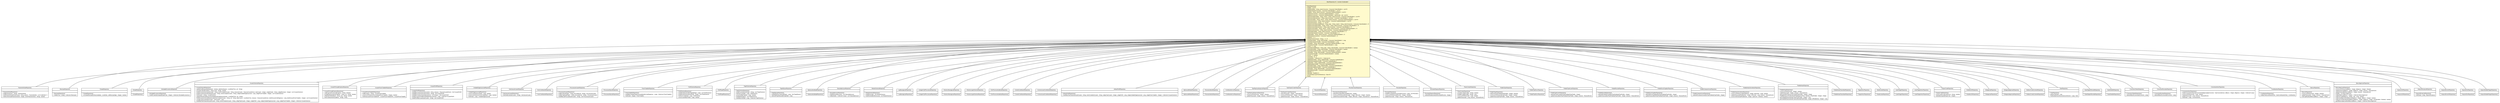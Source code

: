 #!/usr/local/bin/dot
#
# Class diagram 
# Generated by UMLGraph version R5_6 (http://www.umlgraph.org/)
#

digraph G {
	edge [fontname="arial",fontsize=10,labelfontname="arial",labelfontsize=10];
	node [fontname="arial",fontsize=10,shape=plaintext];
	nodesep=0.25;
	ranksep=0.5;
	// br.gov.to.sefaz.persistence.repository.BaseRepository<E, I extends java.io.Serializable>
	c300531 [label=<<table title="br.gov.to.sefaz.persistence.repository.BaseRepository" border="0" cellborder="1" cellspacing="0" cellpadding="2" port="p" bgcolor="lemonChiffon" href="./BaseRepository.html">
		<tr><td><table border="0" cellspacing="0" cellpadding="1">
<tr><td align="center" balign="center"><font face="arial italic"> BaseRepository&lt;E, I extends Serializable&gt; </font></td></tr>
		</table></td></tr>
		<tr><td><table border="0" cellspacing="0" cellpadding="1">
<tr><td align="left" balign="left">  </td></tr>
		</table></td></tr>
		<tr><td><table border="0" cellspacing="0" cellpadding="1">
<tr><td align="left" balign="left"> + BaseRepository() </td></tr>
<tr><td align="left" balign="left"> + findAll() : List&lt;E&gt; </td></tr>
<tr><td align="left" balign="left"> + findNative(alias : String, selectConsumer : Consumer&lt;SelectBuilder&gt;) : List&lt;E&gt; </td></tr>
<tr><td align="left" balign="left"> + findNative(selectConsumer : Consumer&lt;SelectBuilder&gt;) : List&lt;E&gt; </td></tr>
<tr><td align="left" balign="left"> + find(alias : String, selectConsumer : Consumer&lt;HqlSelectBuilder&gt;) : List&lt;E&gt; </td></tr>
<tr><td align="left" balign="left"> + find(selectConsumer : Consumer&lt;HqlSelectBuilder&gt;) : List&lt;E&gt; </td></tr>
<tr><td align="left" balign="left"> + find(selectConsumer : Consumer&lt;HqlSelectBuilder&gt;, maxResults : int) : List&lt;E&gt; </td></tr>
<tr><td align="left" balign="left"> + findColumnNative(alias : String, column : String, selectConsumer : Consumer&lt;SelectBuilder&gt;) : List&lt;R&gt; </td></tr>
<tr><td align="left" balign="left"> + findColumnNative(column : String, selectConsumer : Consumer&lt;SelectBuilder&gt;) : List&lt;R&gt; </td></tr>
<tr><td align="left" balign="left"> + findColumn(alias : String, column : String, selectConsumer : Consumer&lt;HqlSelectBuilder&gt;) : List&lt;R&gt; </td></tr>
<tr><td align="left" balign="left"> + findColumn(column : String, selectConsumer : Consumer&lt;HqlSelectBuilder&gt;) : List&lt;R&gt; </td></tr>
<tr><td align="left" balign="left"> + findColumn(column : String, i : I) : List&lt;R&gt; </td></tr>
<tr><td align="left" balign="left"> + findOneColumnNative(tableName : String, alias : String, column : String, selectConsumer : Consumer&lt;SelectBuilder&gt;) : R </td></tr>
<tr><td align="left" balign="left"> + findOneColumnNative(alias : String, column : String, selectConsumer : Consumer&lt;SelectBuilder&gt;) : R </td></tr>
<tr><td align="left" balign="left"> + findOneColumnNative(column : String, selectConsumer : Consumer&lt;SelectBuilder&gt;) : R </td></tr>
<tr><td align="left" balign="left"> + findOneColumn(alias : String, column : String, selectConsumer : Consumer&lt;HqlSelectBuilder&gt;) : R </td></tr>
<tr><td align="left" balign="left"> + findOneColumn(column : String, selectConsumer : Consumer&lt;HqlSelectBuilder&gt;) : R </td></tr>
<tr><td align="left" balign="left"> + findOneNative(alias : String, selectConsumer : Consumer&lt;SelectBuilder&gt;) : E </td></tr>
<tr><td align="left" balign="left"> + findOneNative(selectConsumer : Consumer&lt;SelectBuilder&gt;) : E </td></tr>
<tr><td align="left" balign="left"> + findOne(alias : String, selectConsumer : Consumer&lt;HqlSelectBuilder&gt;) : E </td></tr>
<tr><td align="left" balign="left"> + findOne(selectConsumer : Consumer&lt;HqlSelectBuilder&gt;) : E </td></tr>
<tr><td align="left" balign="left"> + findOne(i : I) : E </td></tr>
<tr><td align="left" balign="left"> + findOneColumn(column : String, i : I) : R </td></tr>
<tr><td align="left" balign="left"> + countNative(alias : String, selectHandler : Consumer&lt;SelectBuilder&gt;) : Long </td></tr>
<tr><td align="left" balign="left"> + countNative(selectHandler : Consumer&lt;SelectBuilder&gt;) : Long </td></tr>
<tr><td align="left" balign="left"> + count(alias : String, selectHandler : Consumer&lt;HqlSelectBuilder&gt;) : Long </td></tr>
<tr><td align="left" balign="left"> + count(selectHandler : Consumer&lt;HqlSelectBuilder&gt;) : Long </td></tr>
<tr><td align="left" balign="left"> + count(i : I) : Long </td></tr>
<tr><td align="left" balign="left"> + existsNative(tableName : String, alias : String, selectHandler : Consumer&lt;SelectBuilder&gt;) : boolean </td></tr>
<tr><td align="left" balign="left"> + existsNative(alias : String, selectHandler : Consumer&lt;SelectBuilder&gt;) : boolean </td></tr>
<tr><td align="left" balign="left"> + existsNative(selectHandler : Consumer&lt;SelectBuilder&gt;) : boolean </td></tr>
<tr><td align="left" balign="left"> + exists(alias : String, selectHandler : Consumer&lt;HqlSelectBuilder&gt;) : boolean </td></tr>
<tr><td align="left" balign="left"> + exists(selectHandler : Consumer&lt;HqlSelectBuilder&gt;) : boolean </td></tr>
<tr><td align="left" balign="left"> + exists(i : I) : boolean </td></tr>
<tr><td align="left" balign="left"> + save(entity : E) : E </td></tr>
<tr><td align="left" balign="left"> + save(entities : Collection&lt;E&gt;) : Collection&lt;E&gt; </td></tr>
<tr><td align="left" balign="left"> + updateNative(alias : String, updateHandler : Consumer&lt;UpdateBuilder&gt;) </td></tr>
<tr><td align="left" balign="left"> + updateNative(updateHandler : Consumer&lt;UpdateBuilder&gt;) </td></tr>
<tr><td align="left" balign="left"> + update(alias : String, updateHandler : Consumer&lt;HqlUpdateBuilder&gt;) </td></tr>
<tr><td align="left" balign="left"> + update(updateHandler : Consumer&lt;HqlUpdateBuilder&gt;) </td></tr>
<tr><td align="left" balign="left"> + deleteNative(alias : String, deleteHandler : Consumer&lt;DeleteBuilder&gt;) </td></tr>
<tr><td align="left" balign="left"> + deleteNative(deleteHandler : Consumer&lt;DeleteBuilder&gt;) </td></tr>
<tr><td align="left" balign="left"> + delete(alias : String, deleteHandler : Consumer&lt;HqlDeleteBuilder&gt;) </td></tr>
<tr><td align="left" balign="left"> + delete(deleteHandler : Consumer&lt;HqlDeleteBuilder&gt;) </td></tr>
<tr><td align="left" balign="left"> + delete(id : I) </td></tr>
<tr><td align="left" balign="left"> + delete(ids : Iterable&lt;I&gt;) </td></tr>
<tr><td align="left" balign="left"> + extractEntityCLassFromGenerics() : Class&lt;E&gt; </td></tr>
<tr><td align="left" balign="left"> + flush() </td></tr>
		</table></td></tr>
		</table>>, URL="./BaseRepository.html", fontname="arial", fontcolor="black", fontsize=10.0];
	// br.gov.to.sefaz.par.gestao.persistence.repository.ParametroGeralRepository
	c300601 [label=<<table title="br.gov.to.sefaz.par.gestao.persistence.repository.ParametroGeralRepository" border="0" cellborder="1" cellspacing="0" cellpadding="2" port="p" href="../../par/gestao/persistence/repository/ParametroGeralRepository.html">
		<tr><td><table border="0" cellspacing="0" cellpadding="1">
<tr><td align="center" balign="center"> ParametroGeralRepository </td></tr>
		</table></td></tr>
		<tr><td><table border="0" cellspacing="0" cellpadding="1">
<tr><td align="left" balign="left">  </td></tr>
		</table></td></tr>
		<tr><td><table border="0" cellspacing="0" cellpadding="1">
<tr><td align="left" balign="left"> + ParametroGeralRepository() </td></tr>
<tr><td align="left" balign="left"> + findByNome(nome : String) : ParametroGeral </td></tr>
<tr><td align="left" balign="left"> + findPArametroGeralDinamico(sql : String, params : ParamsBuilder) : List&lt;CodeData&lt;&gt;&gt; </td></tr>
<tr><td align="left" balign="left"> + findExitsNome(idParametroGeral : Integer, nomeParametroGeral : String) : boolean </td></tr>
		</table></td></tr>
		</table>>, URL="../../par/gestao/persistence/repository/ParametroGeralRepository.html", fontname="arial", fontcolor="black", fontsize=10.0];
	// br.gov.to.sefaz.par.gestao.persistence.repository.MunicipioRepository
	c300602 [label=<<table title="br.gov.to.sefaz.par.gestao.persistence.repository.MunicipioRepository" border="0" cellborder="1" cellspacing="0" cellpadding="2" port="p" href="../../par/gestao/persistence/repository/MunicipioRepository.html">
		<tr><td><table border="0" cellspacing="0" cellpadding="1">
<tr><td align="center" balign="center"> MunicipioRepository </td></tr>
		</table></td></tr>
		<tr><td><table border="0" cellspacing="0" cellpadding="1">
<tr><td align="left" balign="left">  </td></tr>
		</table></td></tr>
		<tr><td><table border="0" cellspacing="0" cellpadding="1">
<tr><td align="left" balign="left"> + MunicipioRepository() </td></tr>
<tr><td align="left" balign="left"> + findByUF(uf : String) : Collection&lt;Municipio&gt; </td></tr>
		</table></td></tr>
		</table>>, URL="../../par/gestao/persistence/repository/MunicipioRepository.html", fontname="arial", fontcolor="black", fontsize=10.0];
	// br.gov.to.sefaz.par.gestao.persistence.repository.FeriadoRepository
	c300604 [label=<<table title="br.gov.to.sefaz.par.gestao.persistence.repository.FeriadoRepository" border="0" cellborder="1" cellspacing="0" cellpadding="2" port="p" href="../../par/gestao/persistence/repository/FeriadoRepository.html">
		<tr><td><table border="0" cellspacing="0" cellpadding="1">
<tr><td align="center" balign="center"> FeriadoRepository </td></tr>
		</table></td></tr>
		<tr><td><table border="0" cellspacing="0" cellpadding="1">
<tr><td align="left" balign="left">  </td></tr>
		</table></td></tr>
		<tr><td><table border="0" cellspacing="0" cellpadding="1">
<tr><td align="left" balign="left"> + FeriadoRepository() </td></tr>
<tr><td align="left" balign="left"> + isFeriadoMunicipalOuNacional(data : LocalDate, codMunicipioIbge : Integer) : boolean </td></tr>
		</table></td></tr>
		</table>>, URL="../../par/gestao/persistence/repository/FeriadoRepository.html", fontname="arial", fontcolor="black", fontsize=10.0];
	// br.gov.to.sefaz.par.gestao.persistence.repository.EstadoRepository
	c300605 [label=<<table title="br.gov.to.sefaz.par.gestao.persistence.repository.EstadoRepository" border="0" cellborder="1" cellspacing="0" cellpadding="2" port="p" href="../../par/gestao/persistence/repository/EstadoRepository.html">
		<tr><td><table border="0" cellspacing="0" cellpadding="1">
<tr><td align="center" balign="center"> EstadoRepository </td></tr>
		</table></td></tr>
		<tr><td><table border="0" cellspacing="0" cellpadding="1">
<tr><td align="left" balign="left">  </td></tr>
		</table></td></tr>
		<tr><td><table border="0" cellspacing="0" cellpadding="1">
<tr><td align="left" balign="left"> + EstadoRepository() </td></tr>
		</table></td></tr>
		</table>>, URL="../../par/gestao/persistence/repository/EstadoRepository.html", fontname="arial", fontcolor="black", fontsize=10.0];
	// br.gov.to.sefaz.par.gestao.persistence.repository.AtividadeEconomicaRepository
	c300606 [label=<<table title="br.gov.to.sefaz.par.gestao.persistence.repository.AtividadeEconomicaRepository" border="0" cellborder="1" cellspacing="0" cellpadding="2" port="p" href="../../par/gestao/persistence/repository/AtividadeEconomicaRepository.html">
		<tr><td><table border="0" cellspacing="0" cellpadding="1">
<tr><td align="center" balign="center"> AtividadeEconomicaRepository </td></tr>
		</table></td></tr>
		<tr><td><table border="0" cellspacing="0" cellpadding="1">
<tr><td align="left" balign="left">  </td></tr>
		</table></td></tr>
		<tr><td><table border="0" cellspacing="0" cellpadding="1">
<tr><td align="left" balign="left"> + AtividadeEconomicaRepository() </td></tr>
<tr><td align="left" balign="left"> + findAllCnaesByGrupo(idGrupoCnae : Integer) : Collection&lt;AtividadeEconomica&gt; </td></tr>
		</table></td></tr>
		</table>>, URL="../../par/gestao/persistence/repository/AtividadeEconomicaRepository.html", fontname="arial", fontcolor="black", fontsize=10.0];
	// br.gov.to.sefaz.seg.persistence.repository.UsuarioSistemaRepository
	c300816 [label=<<table title="br.gov.to.sefaz.seg.persistence.repository.UsuarioSistemaRepository" border="0" cellborder="1" cellspacing="0" cellpadding="2" port="p" href="../../seg/persistence/repository/UsuarioSistemaRepository.html">
		<tr><td><table border="0" cellspacing="0" cellpadding="1">
<tr><td align="center" balign="center"> UsuarioSistemaRepository </td></tr>
		</table></td></tr>
		<tr><td><table border="0" cellspacing="0" cellpadding="1">
<tr><td align="left" balign="left">  </td></tr>
		</table></td></tr>
		<tr><td><table border="0" cellspacing="0" cellpadding="1">
<tr><td align="left" balign="left"> + UsuarioSistemaRepository() </td></tr>
<tr><td align="left" balign="left"> + updateEstaBloqueado(bloqueado : boolean, dataDesbloqueio : LocalDateTime, cpf : String) </td></tr>
<tr><td align="left" balign="left"> + existsByCpfAndEmail(cpf : String, email : String) : boolean </td></tr>
<tr><td align="left" balign="left"> + findAllUsuarioSistema(cpfUsuario : String, nomeCompletoUsuario : String, situacaoUsuario : SituacaoUsuarioEnum, tipoUsuario : Integer, codigoEstado : String, codigoMunicipio : Integer) : List&lt;UsuarioSistema&gt; </td></tr>
<tr><td align="left" balign="left"> + findAllUsuarioSistemaPerfil(cpfUsuario : String, nomeCompletoUsuario : String, codigoUnidadeOrganizacional : Long, codigoPostoTrabalho : Integer) : List&lt;UsuarioSistema&gt; </td></tr>
<tr><td align="left" balign="left"> + findOne(cpf : String) : UsuarioSistema </td></tr>
<tr><td align="left" balign="left"> + updateDataUltimaAlteracaoSenha(dataUltimaAlteracaoSenha : LocalDateTime, cpf : String) </td></tr>
<tr><td align="left" balign="left"> + findAllUsuarioSistemaManutencao(nomeCompletoUsuario : String, cpf : String, dataCriacao : LocalDateTime, situacao : SituacaoUsuarioEnum, identificacaoUnidOrganizac : Long, identificacaoPostoTrabalho : Integer) : List&lt;UsuarioSistema&gt; </td></tr>
<tr><td align="left" balign="left"> + countByTipoUsuario(tipoUsuario : TipoUsuario) : Long </td></tr>
<tr><td align="left" balign="left"> + findAllByFilterParameters(cpfUsuario : String, nomeCompletoUsuario : String, codigoTipoUsuario : Integer, codigoPerfil : Long, codigoUnidadeOrganizacional : Long, codigoPostoTrabalho : Integer) : Collection&lt;UsuarioSistema&gt; </td></tr>
		</table></td></tr>
		</table>>, URL="../../seg/persistence/repository/UsuarioSistemaRepository.html", fontname="arial", fontcolor="black", fontsize=10.0];
	// br.gov.to.sefaz.seg.persistence.repository.UsuarioPrincipalEmpresaRepository
	c300817 [label=<<table title="br.gov.to.sefaz.seg.persistence.repository.UsuarioPrincipalEmpresaRepository" border="0" cellborder="1" cellspacing="0" cellpadding="2" port="p" href="../../seg/persistence/repository/UsuarioPrincipalEmpresaRepository.html">
		<tr><td><table border="0" cellspacing="0" cellpadding="1">
<tr><td align="center" balign="center"> UsuarioPrincipalEmpresaRepository </td></tr>
		</table></td></tr>
		<tr><td><table border="0" cellspacing="0" cellpadding="1">
<tr><td align="left" balign="left">  </td></tr>
		</table></td></tr>
		<tr><td><table border="0" cellspacing="0" cellpadding="1">
<tr><td align="left" balign="left"> + UsuarioPrincipalEmpresaRepository() </td></tr>
<tr><td align="left" balign="left"> + cnpjEmpresaExists(cnpjEmpresa : String) : Boolean </td></tr>
<tr><td align="left" balign="left"> + isLegalRepresentative(cnpjRaiz : String, cpf : String) : boolean </td></tr>
<tr><td align="left" balign="left"> + isMandatoStillValid(cpf : String, cnpj : String) : boolean </td></tr>
<tr><td align="left" balign="left"> + findCompanyName(cnpjRaiz : String) : String </td></tr>
		</table></td></tr>
		</table>>, URL="../../seg/persistence/repository/UsuarioPrincipalEmpresaRepository.html", fontname="arial", fontcolor="black", fontsize=10.0];
	// br.gov.to.sefaz.seg.persistence.repository.UsuarioPostoTrabalhoRepository
	c300818 [label=<<table title="br.gov.to.sefaz.seg.persistence.repository.UsuarioPostoTrabalhoRepository" border="0" cellborder="1" cellspacing="0" cellpadding="2" port="p" href="../../seg/persistence/repository/UsuarioPostoTrabalhoRepository.html">
		<tr><td><table border="0" cellspacing="0" cellpadding="1">
<tr><td align="center" balign="center"> UsuarioPostoTrabalhoRepository </td></tr>
		</table></td></tr>
		<tr><td><table border="0" cellspacing="0" cellpadding="1">
<tr><td align="left" balign="left">  </td></tr>
		</table></td></tr>
		<tr><td><table border="0" cellspacing="0" cellpadding="1">
<tr><td align="left" balign="left"> + UsuarioPostoTrabalhoRepository() </td></tr>
<tr><td align="left" balign="left"> + findByCpf(cpf : String) : UsuarioPostoTrabalho </td></tr>
<tr><td align="left" balign="left"> + existsLockReferenceFuncionario(idPostoTrabalho : Integer) : boolean </td></tr>
<tr><td align="left" balign="left"> + findOne(usuarioPostoTrabalhoPK : UsuarioPostoTrabalhoPK) : UsuarioPostoTrabalho </td></tr>
		</table></td></tr>
		</table>>, URL="../../seg/persistence/repository/UsuarioPostoTrabalhoRepository.html", fontname="arial", fontcolor="black", fontsize=10.0];
	// br.gov.to.sefaz.seg.persistence.repository.UsuarioPerfilRepository
	c300819 [label=<<table title="br.gov.to.sefaz.seg.persistence.repository.UsuarioPerfilRepository" border="0" cellborder="1" cellspacing="0" cellpadding="2" port="p" href="../../seg/persistence/repository/UsuarioPerfilRepository.html">
		<tr><td><table border="0" cellspacing="0" cellpadding="1">
<tr><td align="center" balign="center"> UsuarioPerfilRepository </td></tr>
		</table></td></tr>
		<tr><td><table border="0" cellspacing="0" cellpadding="1">
<tr><td align="left" balign="left">  </td></tr>
		</table></td></tr>
		<tr><td><table border="0" cellspacing="0" cellpadding="1">
<tr><td align="left" balign="left"> + UsuarioPerfilRepository() </td></tr>
<tr><td align="left" balign="left"> + findAllByUsuarioSistema(usuarioId : String, situacao : SituacaoUsuarioEnum) : Set&lt;UsuarioPerfil&gt; </td></tr>
<tr><td align="left" balign="left"> + findAllByUsuarioSistema(usuarioId : String) : Set&lt;UsuarioPerfil&gt; </td></tr>
<tr><td align="left" balign="left"> + findAllByUsuariosSistema(usuariosId : List&lt;String&gt;) : Set&lt;UsuarioPerfil&gt; </td></tr>
<tr><td align="left" balign="left"> + findAllUsuariosPerfilByPerfilId(identificacaoPerfil : Long) : Collection&lt;UsuarioPerfil&gt; </td></tr>
<tr><td align="left" balign="left"> + findAllPerfilByUsuario(cpfUsuario : String) : Set&lt;UsuarioPerfil&gt; </td></tr>
		</table></td></tr>
		</table>>, URL="../../seg/persistence/repository/UsuarioPerfilRepository.html", fontname="arial", fontcolor="black", fontsize=10.0];
	// br.gov.to.sefaz.seg.persistence.repository.UnidadeOrganizacionalRepository
	c300820 [label=<<table title="br.gov.to.sefaz.seg.persistence.repository.UnidadeOrganizacionalRepository" border="0" cellborder="1" cellspacing="0" cellpadding="2" port="p" href="../../seg/persistence/repository/UnidadeOrganizacionalRepository.html">
		<tr><td><table border="0" cellspacing="0" cellpadding="1">
<tr><td align="center" balign="center"> UnidadeOrganizacionalRepository </td></tr>
		</table></td></tr>
		<tr><td><table border="0" cellspacing="0" cellpadding="1">
<tr><td align="left" balign="left">  </td></tr>
		</table></td></tr>
		<tr><td><table border="0" cellspacing="0" cellpadding="1">
<tr><td align="left" balign="left"> + UnidadeOrganizacionalRepository() </td></tr>
<tr><td align="left" balign="left"> + existsLockReferencePai(id : Long) : boolean </td></tr>
<tr><td align="left" balign="left"> + existsLockReferencePostoTrabalho(id : Long) : boolean </td></tr>
<tr><td align="left" balign="left"> + findOne(id : Long) : UnidadeOrganizacional </td></tr>
		</table></td></tr>
		</table>>, URL="../../seg/persistence/repository/UnidadeOrganizacionalRepository.html", fontname="arial", fontcolor="black", fontsize=10.0];
	// br.gov.to.sefaz.seg.persistence.repository.SolicitacaoUsuarioRepository
	c300821 [label=<<table title="br.gov.to.sefaz.seg.persistence.repository.SolicitacaoUsuarioRepository" border="0" cellborder="1" cellspacing="0" cellpadding="2" port="p" href="../../seg/persistence/repository/SolicitacaoUsuarioRepository.html">
		<tr><td><table border="0" cellspacing="0" cellpadding="1">
<tr><td align="center" balign="center"> SolicitacaoUsuarioRepository </td></tr>
		</table></td></tr>
		<tr><td><table border="0" cellspacing="0" cellpadding="1">
<tr><td align="left" balign="left">  </td></tr>
		</table></td></tr>
		<tr><td><table border="0" cellspacing="0" cellpadding="1">
<tr><td align="left" balign="left"> + SolicitacaoUsuarioRepository() </td></tr>
<tr><td align="left" balign="left"> + findOneByCpf(cpfUsuario : String) : SolicitacaoUsuario </td></tr>
		</table></td></tr>
		</table>>, URL="../../seg/persistence/repository/SolicitacaoUsuarioRepository.html", fontname="arial", fontcolor="black", fontsize=10.0];
	// br.gov.to.sefaz.seg.persistence.repository.SmsContribuinteRepository
	c300822 [label=<<table title="br.gov.to.sefaz.seg.persistence.repository.SmsContribuinteRepository" border="0" cellborder="1" cellspacing="0" cellpadding="2" port="p" href="../../seg/persistence/repository/SmsContribuinteRepository.html">
		<tr><td><table border="0" cellspacing="0" cellpadding="1">
<tr><td align="center" balign="center"> SmsContribuinteRepository </td></tr>
		</table></td></tr>
		<tr><td><table border="0" cellspacing="0" cellpadding="1">
<tr><td align="left" balign="left">  </td></tr>
		</table></td></tr>
		<tr><td><table border="0" cellspacing="0" cellpadding="1">
<tr><td align="left" balign="left"> + SmsContribuinteRepository() </td></tr>
		</table></td></tr>
		</table>>, URL="../../seg/persistence/repository/SmsContribuinteRepository.html", fontname="arial", fontcolor="black", fontsize=10.0];
	// br.gov.to.sefaz.seg.persistence.repository.ProcuracaoUsuarioRepository
	c300824 [label=<<table title="br.gov.to.sefaz.seg.persistence.repository.ProcuracaoUsuarioRepository" border="0" cellborder="1" cellspacing="0" cellpadding="2" port="p" href="../../seg/persistence/repository/ProcuracaoUsuarioRepository.html">
		<tr><td><table border="0" cellspacing="0" cellpadding="1">
<tr><td align="center" balign="center"> ProcuracaoUsuarioRepository </td></tr>
		</table></td></tr>
		<tr><td><table border="0" cellspacing="0" cellpadding="1">
<tr><td align="left" balign="left">  </td></tr>
		</table></td></tr>
		<tr><td><table border="0" cellspacing="0" cellpadding="1">
<tr><td align="left" balign="left"> + ProcuracaoUsuarioRepository() </td></tr>
<tr><td align="left" balign="left"> + findByCpf(cpfOrigem : String, procuradorCpf : String) : ProcuracaoUsuario </td></tr>
<tr><td align="left" balign="left"> + findByCnpj(cnpjOrigem : String, procuradorCpf : String) : ProcuracaoUsuario </td></tr>
<tr><td align="left" balign="left"> + findAllByCpfProcurado(cpfUsuario : String) : Set&lt;ProcuracaoUsuario&gt; </td></tr>
		</table></td></tr>
		</table>>, URL="../../seg/persistence/repository/ProcuracaoUsuarioRepository.html", fontname="arial", fontcolor="black", fontsize=10.0];
	// br.gov.to.sefaz.seg.persistence.repository.ProcuracaoOpcaoRepository
	c300825 [label=<<table title="br.gov.to.sefaz.seg.persistence.repository.ProcuracaoOpcaoRepository" border="0" cellborder="1" cellspacing="0" cellpadding="2" port="p" href="../../seg/persistence/repository/ProcuracaoOpcaoRepository.html">
		<tr><td><table border="0" cellspacing="0" cellpadding="1">
<tr><td align="center" balign="center"> ProcuracaoOpcaoRepository </td></tr>
		</table></td></tr>
		<tr><td><table border="0" cellspacing="0" cellpadding="1">
<tr><td align="left" balign="left">  </td></tr>
		</table></td></tr>
		<tr><td><table border="0" cellspacing="0" cellpadding="1">
<tr><td align="left" balign="left"> + ProcuracaoOpcaoRepository() </td></tr>
		</table></td></tr>
		</table>>, URL="../../seg/persistence/repository/ProcuracaoOpcaoRepository.html", fontname="arial", fontcolor="black", fontsize=10.0];
	// br.gov.to.sefaz.seg.persistence.repository.PostoTrabalhoRepository
	c300826 [label=<<table title="br.gov.to.sefaz.seg.persistence.repository.PostoTrabalhoRepository" border="0" cellborder="1" cellspacing="0" cellpadding="2" port="p" href="../../seg/persistence/repository/PostoTrabalhoRepository.html">
		<tr><td><table border="0" cellspacing="0" cellpadding="1">
<tr><td align="center" balign="center"> PostoTrabalhoRepository </td></tr>
		</table></td></tr>
		<tr><td><table border="0" cellspacing="0" cellpadding="1">
<tr><td align="left" balign="left">  </td></tr>
		</table></td></tr>
		<tr><td><table border="0" cellspacing="0" cellpadding="1">
<tr><td align="left" balign="left"> + PostoTrabalhoRepository() </td></tr>
<tr><td align="left" balign="left"> + findAllByUnidadeOrganizacional(identificUnidOrganizac : Long) : Collection&lt;PostoTrabalho&gt; </td></tr>
<tr><td align="left" balign="left"> + findOne(id : Integer) : PostoTrabalho </td></tr>
		</table></td></tr>
		</table>>, URL="../../seg/persistence/repository/PostoTrabalhoRepository.html", fontname="arial", fontcolor="black", fontsize=10.0];
	// br.gov.to.sefaz.seg.persistence.repository.PerfilSistemaRepository
	c300827 [label=<<table title="br.gov.to.sefaz.seg.persistence.repository.PerfilSistemaRepository" border="0" cellborder="1" cellspacing="0" cellpadding="2" port="p" href="../../seg/persistence/repository/PerfilSistemaRepository.html">
		<tr><td><table border="0" cellspacing="0" cellpadding="1">
<tr><td align="center" balign="center"> PerfilSistemaRepository </td></tr>
		</table></td></tr>
		<tr><td><table border="0" cellspacing="0" cellpadding="1">
<tr><td align="left" balign="left">  </td></tr>
		</table></td></tr>
		<tr><td><table border="0" cellspacing="0" cellpadding="1">
<tr><td align="left" balign="left"> + PerfilSistemaRepository() </td></tr>
<tr><td align="left" balign="left"> + findAllPerfilSistemaByPapel(idPapel : Long) : List&lt;PerfilSistema&gt; </td></tr>
<tr><td align="left" balign="left"> + findAllPerfilSistema(nomePerfil : String) : List&lt;PerfilSistema&gt; </td></tr>
<tr><td align="left" balign="left"> + findOneComplete(id : Long) : PerfilSistema </td></tr>
<tr><td align="left" balign="left"> + existsUsuarioByPerfil(id : Long) : boolean </td></tr>
		</table></td></tr>
		</table>>, URL="../../seg/persistence/repository/PerfilSistemaRepository.html", fontname="arial", fontcolor="black", fontsize=10.0];
	// br.gov.to.sefaz.seg.persistence.repository.PerfilPapelRepository
	c300828 [label=<<table title="br.gov.to.sefaz.seg.persistence.repository.PerfilPapelRepository" border="0" cellborder="1" cellspacing="0" cellpadding="2" port="p" href="../../seg/persistence/repository/PerfilPapelRepository.html">
		<tr><td><table border="0" cellspacing="0" cellpadding="1">
<tr><td align="center" balign="center"> PerfilPapelRepository </td></tr>
		</table></td></tr>
		<tr><td><table border="0" cellspacing="0" cellpadding="1">
<tr><td align="left" balign="left">  </td></tr>
		</table></td></tr>
		<tr><td><table border="0" cellspacing="0" cellpadding="1">
<tr><td align="left" balign="left"> + PerfilPapelRepository() </td></tr>
		</table></td></tr>
		</table>>, URL="../../seg/persistence/repository/PerfilPapelRepository.html", fontname="arial", fontcolor="black", fontsize=10.0];
	// br.gov.to.sefaz.seg.persistence.repository.PapelSistemaRepository
	c300829 [label=<<table title="br.gov.to.sefaz.seg.persistence.repository.PapelSistemaRepository" border="0" cellborder="1" cellspacing="0" cellpadding="2" port="p" href="../../seg/persistence/repository/PapelSistemaRepository.html">
		<tr><td><table border="0" cellspacing="0" cellpadding="1">
<tr><td align="center" balign="center"> PapelSistemaRepository </td></tr>
		</table></td></tr>
		<tr><td><table border="0" cellspacing="0" cellpadding="1">
<tr><td align="left" balign="left">  </td></tr>
		</table></td></tr>
		<tr><td><table border="0" cellspacing="0" cellpadding="1">
<tr><td align="left" balign="left"> + PapelSistemaRepository() </td></tr>
<tr><td align="left" balign="left"> + findAllCounted(nomePapel : String) : List&lt;PapelSistema&gt; </td></tr>
<tr><td align="left" balign="left"> + findOneCounted(id : Long) : PapelSistema </td></tr>
<tr><td align="left" balign="left"> + existsPerfilByPapel(id : Long) : boolean </td></tr>
<tr><td align="left" balign="left"> + findAllWithPapeis() : List&lt;PapelSistema&gt; </td></tr>
<tr><td align="left" balign="left"> + findAllByPerfilId(id : Long) : Collection&lt;PapelSistema&gt; </td></tr>
		</table></td></tr>
		</table>>, URL="../../seg/persistence/repository/PapelSistemaRepository.html", fontname="arial", fontcolor="black", fontsize=10.0];
	// br.gov.to.sefaz.seg.persistence.repository.PapelOpcaoRepository
	c300830 [label=<<table title="br.gov.to.sefaz.seg.persistence.repository.PapelOpcaoRepository" border="0" cellborder="1" cellspacing="0" cellpadding="2" port="p" href="../../seg/persistence/repository/PapelOpcaoRepository.html">
		<tr><td><table border="0" cellspacing="0" cellpadding="1">
<tr><td align="center" balign="center"> PapelOpcaoRepository </td></tr>
		</table></td></tr>
		<tr><td><table border="0" cellspacing="0" cellpadding="1">
<tr><td align="left" balign="left">  </td></tr>
		</table></td></tr>
		<tr><td><table border="0" cellspacing="0" cellpadding="1">
<tr><td align="left" balign="left"> + PapelOpcaoRepository() </td></tr>
<tr><td align="left" balign="left"> + findAllWithDescription(idPapel : Long) : Set&lt;PapelOpcao&gt; </td></tr>
<tr><td align="left" balign="left"> + deleteAllPapelOpcaoByPapelId(id : Long) </td></tr>
		</table></td></tr>
		</table>>, URL="../../seg/persistence/repository/PapelOpcaoRepository.html", fontname="arial", fontcolor="black", fontsize=10.0];
	// br.gov.to.sefaz.seg.persistence.repository.OperacaoAuditadaRepository
	c300831 [label=<<table title="br.gov.to.sefaz.seg.persistence.repository.OperacaoAuditadaRepository" border="0" cellborder="1" cellspacing="0" cellpadding="2" port="p" href="../../seg/persistence/repository/OperacaoAuditadaRepository.html">
		<tr><td><table border="0" cellspacing="0" cellpadding="1">
<tr><td align="center" balign="center"> OperacaoAuditadaRepository </td></tr>
		</table></td></tr>
		<tr><td><table border="0" cellspacing="0" cellpadding="1">
<tr><td align="left" balign="left">  </td></tr>
		</table></td></tr>
		<tr><td><table border="0" cellspacing="0" cellpadding="1">
<tr><td align="left" balign="left"> + OperacaoAuditadaRepository() </td></tr>
		</table></td></tr>
		</table>>, URL="../../seg/persistence/repository/OperacaoAuditadaRepository.html", fontname="arial", fontcolor="black", fontsize=10.0];
	// br.gov.to.sefaz.seg.persistence.repository.OpcaoAplicacaoRepository
	c300832 [label=<<table title="br.gov.to.sefaz.seg.persistence.repository.OpcaoAplicacaoRepository" border="0" cellborder="1" cellspacing="0" cellpadding="2" port="p" href="../../seg/persistence/repository/OpcaoAplicacaoRepository.html">
		<tr><td><table border="0" cellspacing="0" cellpadding="1">
<tr><td align="center" balign="center"> OpcaoAplicacaoRepository </td></tr>
		</table></td></tr>
		<tr><td><table border="0" cellspacing="0" cellpadding="1">
<tr><td align="left" balign="left">  </td></tr>
		</table></td></tr>
		<tr><td><table border="0" cellspacing="0" cellpadding="1">
<tr><td align="left" balign="left"> + OpcaoAplicacaoRepository() </td></tr>
<tr><td align="left" balign="left"> + findAllOpcaoAplicacao() : List&lt;OpcaoAplicacao&gt; </td></tr>
<tr><td align="left" balign="left"> + findByIds(ids : Collection&lt;Long&gt;) : List&lt;OpcaoAplicacao&gt; </td></tr>
		</table></td></tr>
		</table>>, URL="../../seg/persistence/repository/OpcaoAplicacaoRepository.html", fontname="arial", fontcolor="black", fontsize=10.0];
	// br.gov.to.sefaz.seg.persistence.repository.ModuloSistemaRepository
	c300833 [label=<<table title="br.gov.to.sefaz.seg.persistence.repository.ModuloSistemaRepository" border="0" cellborder="1" cellspacing="0" cellpadding="2" port="p" href="../../seg/persistence/repository/ModuloSistemaRepository.html">
		<tr><td><table border="0" cellspacing="0" cellpadding="1">
<tr><td align="center" balign="center"> ModuloSistemaRepository </td></tr>
		</table></td></tr>
		<tr><td><table border="0" cellspacing="0" cellpadding="1">
<tr><td align="left" balign="left">  </td></tr>
		</table></td></tr>
		<tr><td><table border="0" cellspacing="0" cellpadding="1">
<tr><td align="left" balign="left"> + ModuloSistemaRepository() </td></tr>
<tr><td align="left" balign="left"> + findAllFetched() : Set&lt;ModuloSistema&gt; </td></tr>
<tr><td align="left" balign="left"> + findAllSortedByAbreviacao() : List&lt;ModuloSistema&gt; </td></tr>
		</table></td></tr>
		</table>>, URL="../../seg/persistence/repository/ModuloSistemaRepository.html", fontname="arial", fontcolor="black", fontsize=10.0];
	// br.gov.to.sefaz.seg.persistence.repository.LogNavegacaoRepository
	c300834 [label=<<table title="br.gov.to.sefaz.seg.persistence.repository.LogNavegacaoRepository" border="0" cellborder="1" cellspacing="0" cellpadding="2" port="p" href="../../seg/persistence/repository/LogNavegacaoRepository.html">
		<tr><td><table border="0" cellspacing="0" cellpadding="1">
<tr><td align="center" balign="center"> LogNavegacaoRepository </td></tr>
		</table></td></tr>
		<tr><td><table border="0" cellspacing="0" cellpadding="1">
<tr><td align="left" balign="left">  </td></tr>
		</table></td></tr>
		<tr><td><table border="0" cellspacing="0" cellpadding="1">
<tr><td align="left" balign="left"> + LogNavegacaoRepository() </td></tr>
		</table></td></tr>
		</table>>, URL="../../seg/persistence/repository/LogNavegacaoRepository.html", fontname="arial", fontcolor="black", fontsize=10.0];
	// br.gov.to.sefaz.seg.persistence.repository.ListagemCpfProcuracaoRepository
	c300835 [label=<<table title="br.gov.to.sefaz.seg.persistence.repository.ListagemCpfProcuracaoRepository" border="0" cellborder="1" cellspacing="0" cellpadding="2" port="p" href="../../seg/persistence/repository/ListagemCpfProcuracaoRepository.html">
		<tr><td><table border="0" cellspacing="0" cellpadding="1">
<tr><td align="center" balign="center"> ListagemCpfProcuracaoRepository </td></tr>
		</table></td></tr>
		<tr><td><table border="0" cellspacing="0" cellpadding="1">
<tr><td align="left" balign="left">  </td></tr>
		</table></td></tr>
		<tr><td><table border="0" cellspacing="0" cellpadding="1">
<tr><td align="left" balign="left"> + ListagemCpfProcuracaoRepository() </td></tr>
		</table></td></tr>
		</table>>, URL="../../seg/persistence/repository/ListagemCpfProcuracaoRepository.html", fontname="arial", fontcolor="black", fontsize=10.0];
	// br.gov.to.sefaz.seg.persistence.repository.HistoricoNavegacaoRepository
	c300836 [label=<<table title="br.gov.to.sefaz.seg.persistence.repository.HistoricoNavegacaoRepository" border="0" cellborder="1" cellspacing="0" cellpadding="2" port="p" href="../../seg/persistence/repository/HistoricoNavegacaoRepository.html">
		<tr><td><table border="0" cellspacing="0" cellpadding="1">
<tr><td align="center" balign="center"> HistoricoNavegacaoRepository </td></tr>
		</table></td></tr>
		<tr><td><table border="0" cellspacing="0" cellpadding="1">
<tr><td align="left" balign="left">  </td></tr>
		</table></td></tr>
		<tr><td><table border="0" cellspacing="0" cellpadding="1">
<tr><td align="left" balign="left"> + HistoricoNavegacaoRepository() </td></tr>
		</table></td></tr>
		</table>>, URL="../../seg/persistence/repository/HistoricoNavegacaoRepository.html", fontname="arial", fontcolor="black", fontsize=10.0];
	// br.gov.to.sefaz.seg.persistence.repository.HistoricoLoginSistemaRepository
	c300837 [label=<<table title="br.gov.to.sefaz.seg.persistence.repository.HistoricoLoginSistemaRepository" border="0" cellborder="1" cellspacing="0" cellpadding="2" port="p" href="../../seg/persistence/repository/HistoricoLoginSistemaRepository.html">
		<tr><td><table border="0" cellspacing="0" cellpadding="1">
<tr><td align="center" balign="center"> HistoricoLoginSistemaRepository </td></tr>
		</table></td></tr>
		<tr><td><table border="0" cellspacing="0" cellpadding="1">
<tr><td align="left" balign="left">  </td></tr>
		</table></td></tr>
		<tr><td><table border="0" cellspacing="0" cellpadding="1">
<tr><td align="left" balign="left"> + HistoricoLoginSistemaRepository() </td></tr>
		</table></td></tr>
		</table>>, URL="../../seg/persistence/repository/HistoricoLoginSistemaRepository.html", fontname="arial", fontcolor="black", fontsize=10.0];
	// br.gov.to.sefaz.seg.persistence.repository.ErroProcessoAuditoriaRepository
	c300838 [label=<<table title="br.gov.to.sefaz.seg.persistence.repository.ErroProcessoAuditoriaRepository" border="0" cellborder="1" cellspacing="0" cellpadding="2" port="p" href="../../seg/persistence/repository/ErroProcessoAuditoriaRepository.html">
		<tr><td><table border="0" cellspacing="0" cellpadding="1">
<tr><td align="center" balign="center"> ErroProcessoAuditoriaRepository </td></tr>
		</table></td></tr>
		<tr><td><table border="0" cellspacing="0" cellpadding="1">
<tr><td align="left" balign="left">  </td></tr>
		</table></td></tr>
		<tr><td><table border="0" cellspacing="0" cellpadding="1">
<tr><td align="left" balign="left"> + ErroProcessoAuditoriaRepository() </td></tr>
		</table></td></tr>
		</table>>, URL="../../seg/persistence/repository/ErroProcessoAuditoriaRepository.html", fontname="arial", fontcolor="black", fontsize=10.0];
	// br.gov.to.sefaz.seg.persistence.repository.CorreioContribuinteRepository
	c300839 [label=<<table title="br.gov.to.sefaz.seg.persistence.repository.CorreioContribuinteRepository" border="0" cellborder="1" cellspacing="0" cellpadding="2" port="p" href="../../seg/persistence/repository/CorreioContribuinteRepository.html">
		<tr><td><table border="0" cellspacing="0" cellpadding="1">
<tr><td align="center" balign="center"> CorreioContribuinteRepository </td></tr>
		</table></td></tr>
		<tr><td><table border="0" cellspacing="0" cellpadding="1">
<tr><td align="left" balign="left">  </td></tr>
		</table></td></tr>
		<tr><td><table border="0" cellspacing="0" cellpadding="1">
<tr><td align="left" balign="left"> + CorreioContribuinteRepository() </td></tr>
		</table></td></tr>
		</table>>, URL="../../seg/persistence/repository/CorreioContribuinteRepository.html", fontname="arial", fontcolor="black", fontsize=10.0];
	// br.gov.to.sefaz.seg.persistence.repository.ComunicacaoContribuinteRepository
	c300840 [label=<<table title="br.gov.to.sefaz.seg.persistence.repository.ComunicacaoContribuinteRepository" border="0" cellborder="1" cellspacing="0" cellpadding="2" port="p" href="../../seg/persistence/repository/ComunicacaoContribuinteRepository.html">
		<tr><td><table border="0" cellspacing="0" cellpadding="1">
<tr><td align="center" balign="center"> ComunicacaoContribuinteRepository </td></tr>
		</table></td></tr>
		<tr><td><table border="0" cellspacing="0" cellpadding="1">
<tr><td align="left" balign="left">  </td></tr>
		</table></td></tr>
		<tr><td><table border="0" cellspacing="0" cellpadding="1">
<tr><td align="left" balign="left"> + ComunicacaoContribuinteRepository() </td></tr>
		</table></td></tr>
		</table>>, URL="../../seg/persistence/repository/ComunicacaoContribuinteRepository.html", fontname="arial", fontcolor="black", fontsize=10.0];
	// br.gov.to.sefaz.seg.persistence.repository.AtribuirPerfilRepository
	c300841 [label=<<table title="br.gov.to.sefaz.seg.persistence.repository.AtribuirPerfilRepository" border="0" cellborder="1" cellspacing="0" cellpadding="2" port="p" href="../../seg/persistence/repository/AtribuirPerfilRepository.html">
		<tr><td><table border="0" cellspacing="0" cellpadding="1">
<tr><td align="center" balign="center"> AtribuirPerfilRepository </td></tr>
		</table></td></tr>
		<tr><td><table border="0" cellspacing="0" cellpadding="1">
<tr><td align="left" balign="left">  </td></tr>
		</table></td></tr>
		<tr><td><table border="0" cellspacing="0" cellpadding="1">
<tr><td align="left" balign="left"> + AtribuirPerfilRepository() </td></tr>
<tr><td align="left" balign="left"> + findAllByFilterParameters(cpfUsuario : String, nomeCompletoUsuario : String, codigoTipoUsuario : Integer, codigoPerfil : Long, codigoUnidadeOrganizacional : Long, codigoPostoTrabalho : Integer) : Collection&lt;UsuarioSistema&gt; </td></tr>
		</table></td></tr>
		</table>>, URL="../../seg/persistence/repository/AtribuirPerfilRepository.html", fontname="arial", fontcolor="black", fontsize=10.0];
	// br.gov.to.sefaz.seg.persistence.repository.AplicacaoModuloRepository
	c300842 [label=<<table title="br.gov.to.sefaz.seg.persistence.repository.AplicacaoModuloRepository" border="0" cellborder="1" cellspacing="0" cellpadding="2" port="p" href="../../seg/persistence/repository/AplicacaoModuloRepository.html">
		<tr><td><table border="0" cellspacing="0" cellpadding="1">
<tr><td align="center" balign="center"> AplicacaoModuloRepository </td></tr>
		</table></td></tr>
		<tr><td><table border="0" cellspacing="0" cellpadding="1">
<tr><td align="left" balign="left">  </td></tr>
		</table></td></tr>
		<tr><td><table border="0" cellspacing="0" cellpadding="1">
<tr><td align="left" balign="left"> + AplicacaoModuloRepository() </td></tr>
		</table></td></tr>
		</table>>, URL="../../seg/persistence/repository/AplicacaoModuloRepository.html", fontname="arial", fontcolor="black", fontsize=10.0];
	// br.gov.to.sefaz.cci.persistence.repository.PessoaJuridicaRepository
	c300887 [label=<<table title="br.gov.to.sefaz.cci.persistence.repository.PessoaJuridicaRepository" border="0" cellborder="1" cellspacing="0" cellpadding="2" port="p" href="../../cci/persistence/repository/PessoaJuridicaRepository.html">
		<tr><td><table border="0" cellspacing="0" cellpadding="1">
<tr><td align="center" balign="center"> PessoaJuridicaRepository </td></tr>
		</table></td></tr>
		<tr><td><table border="0" cellspacing="0" cellpadding="1">
<tr><td align="left" balign="left">  </td></tr>
		</table></td></tr>
		<tr><td><table border="0" cellspacing="0" cellpadding="1">
<tr><td align="left" balign="left"> + PessoaJuridicaRepository() </td></tr>
		</table></td></tr>
		</table>>, URL="../../cci/persistence/repository/PessoaJuridicaRepository.html", fontname="arial", fontcolor="black", fontsize=10.0];
	// br.gov.to.sefaz.cci.persistence.repository.ContribuinteIcmsRepository
	c300888 [label=<<table title="br.gov.to.sefaz.cci.persistence.repository.ContribuinteIcmsRepository" border="0" cellborder="1" cellspacing="0" cellpadding="2" port="p" href="../../cci/persistence/repository/ContribuinteIcmsRepository.html">
		<tr><td><table border="0" cellspacing="0" cellpadding="1">
<tr><td align="center" balign="center"> ContribuinteIcmsRepository </td></tr>
		</table></td></tr>
		<tr><td><table border="0" cellspacing="0" cellpadding="1">
<tr><td align="left" balign="left">  </td></tr>
		</table></td></tr>
		<tr><td><table border="0" cellspacing="0" cellpadding="1">
<tr><td align="left" balign="left"> + ContribuinteIcmsRepository() </td></tr>
		</table></td></tr>
		</table>>, URL="../../cci/persistence/repository/ContribuinteIcmsRepository.html", fontname="arial", fontcolor="black", fontsize=10.0];
	// br.gov.to.sefaz.arr.persistence.repository.TipoRejeicaoArquivosRepository
	c301116 [label=<<table title="br.gov.to.sefaz.arr.persistence.repository.TipoRejeicaoArquivosRepository" border="0" cellborder="1" cellspacing="0" cellpadding="2" port="p" href="../../arr/persistence/repository/TipoRejeicaoArquivosRepository.html">
		<tr><td><table border="0" cellspacing="0" cellpadding="1">
<tr><td align="center" balign="center"> TipoRejeicaoArquivosRepository </td></tr>
		</table></td></tr>
		<tr><td><table border="0" cellspacing="0" cellpadding="1">
<tr><td align="left" balign="left">  </td></tr>
		</table></td></tr>
		<tr><td><table border="0" cellspacing="0" cellpadding="1">
<tr><td align="left" balign="left"> + TipoRejeicaoArquivosRepository() </td></tr>
<tr><td align="left" balign="left"> + existsLockReference(id : Integer) : Boolean </td></tr>
<tr><td align="left" balign="left"> + updateSituacao(id : Integer, situacao : SituacaoEnum) </td></tr>
		</table></td></tr>
		</table>>, URL="../../arr/persistence/repository/TipoRejeicaoArquivosRepository.html", fontname="arial", fontcolor="black", fontsize=10.0];
	// br.gov.to.sefaz.arr.persistence.repository.TipoGruposCnaesRepository
	c301117 [label=<<table title="br.gov.to.sefaz.arr.persistence.repository.TipoGruposCnaesRepository" border="0" cellborder="1" cellspacing="0" cellpadding="2" port="p" href="../../arr/persistence/repository/TipoGruposCnaesRepository.html">
		<tr><td><table border="0" cellspacing="0" cellpadding="1">
<tr><td align="center" balign="center"> TipoGruposCnaesRepository </td></tr>
		</table></td></tr>
		<tr><td><table border="0" cellspacing="0" cellpadding="1">
<tr><td align="left" balign="left">  </td></tr>
		</table></td></tr>
		<tr><td><table border="0" cellspacing="0" cellpadding="1">
<tr><td align="left" balign="left"> + TipoGruposCnaesRepository() </td></tr>
<tr><td align="left" balign="left"> + selectSituacao(id : Integer) : SituacaoEnum </td></tr>
<tr><td align="left" balign="left"> + existsLockReference(id : Integer) : Boolean </td></tr>
<tr><td align="left" balign="left"> + updateSituacao(id : Integer, situacao : SituacaoEnum) </td></tr>
		</table></td></tr>
		</table>>, URL="../../arr/persistence/repository/TipoGruposCnaesRepository.html", fontname="arial", fontcolor="black", fontsize=10.0];
	// br.gov.to.sefaz.arr.persistence.repository.ResumoStrRepository
	c301118 [label=<<table title="br.gov.to.sefaz.arr.persistence.repository.ResumoStrRepository" border="0" cellborder="1" cellspacing="0" cellpadding="2" port="p" href="../../arr/persistence/repository/ResumoStrRepository.html">
		<tr><td><table border="0" cellspacing="0" cellpadding="1">
<tr><td align="center" balign="center"> ResumoStrRepository </td></tr>
		</table></td></tr>
		<tr><td><table border="0" cellspacing="0" cellpadding="1">
<tr><td align="left" balign="left">  </td></tr>
		</table></td></tr>
		<tr><td><table border="0" cellspacing="0" cellpadding="1">
<tr><td align="left" balign="left"> + ResumoStrRepository() </td></tr>
		</table></td></tr>
		</table>>, URL="../../arr/persistence/repository/ResumoStrRepository.html", fontname="arial", fontcolor="black", fontsize=10.0];
	// br.gov.to.sefaz.arr.persistence.repository.ReceitasTaxasRepository
	c301120 [label=<<table title="br.gov.to.sefaz.arr.persistence.repository.ReceitasTaxasRepository" border="0" cellborder="1" cellspacing="0" cellpadding="2" port="p" href="../../arr/persistence/repository/ReceitasTaxasRepository.html">
		<tr><td><table border="0" cellspacing="0" cellpadding="1">
<tr><td align="center" balign="center"> ReceitasTaxasRepository </td></tr>
		</table></td></tr>
		<tr><td><table border="0" cellspacing="0" cellpadding="1">
<tr><td align="left" balign="left">  </td></tr>
		</table></td></tr>
		<tr><td><table border="0" cellspacing="0" cellpadding="1">
<tr><td align="left" balign="left"> + ReceitasTaxasRepository() </td></tr>
<tr><td align="left" balign="left"> + deleteAllTaxasByIdReceita(idReceita : Integer) </td></tr>
<tr><td align="left" balign="left"> + existsLockReference(idSubcodigo : Integer, idReceita : Integer) : Boolean </td></tr>
<tr><td align="left" balign="left"> + updateSituacao(idSubcodigo : Integer, idReceita : Integer, situacaoEnum : SituacaoEnum) </td></tr>
		</table></td></tr>
		</table>>, URL="../../arr/persistence/repository/ReceitasTaxasRepository.html", fontname="arial", fontcolor="black", fontsize=10.0];
	// br.gov.to.sefaz.arr.persistence.repository.ReceitasRepository
	c301121 [label=<<table title="br.gov.to.sefaz.arr.persistence.repository.ReceitasRepository" border="0" cellborder="1" cellspacing="0" cellpadding="2" port="p" href="../../arr/persistence/repository/ReceitasRepository.html">
		<tr><td><table border="0" cellspacing="0" cellpadding="1">
<tr><td align="center" balign="center"> ReceitasRepository </td></tr>
		</table></td></tr>
		<tr><td><table border="0" cellspacing="0" cellpadding="1">
<tr><td align="left" balign="left">  </td></tr>
		</table></td></tr>
		<tr><td><table border="0" cellspacing="0" cellpadding="1">
<tr><td align="left" balign="left"> + ReceitasRepository() </td></tr>
<tr><td align="left" balign="left"> + findAllReceitasByIdConvenio(idConvenio : Long) : List&lt;Receitas&gt; </td></tr>
<tr><td align="left" balign="left"> + existsLockReference(idReceita : Integer) : Boolean </td></tr>
<tr><td align="left" balign="left"> + updateSituacao(id : Integer, situacao : SituacaoEnum) </td></tr>
		</table></td></tr>
		</table>>, URL="../../arr/persistence/repository/ReceitasRepository.html", fontname="arial", fontcolor="black", fontsize=10.0];
	// br.gov.to.sefaz.arr.persistence.repository.ReceitasRepasseRepository
	c301122 [label=<<table title="br.gov.to.sefaz.arr.persistence.repository.ReceitasRepasseRepository" border="0" cellborder="1" cellspacing="0" cellpadding="2" port="p" href="../../arr/persistence/repository/ReceitasRepasseRepository.html">
		<tr><td><table border="0" cellspacing="0" cellpadding="1">
<tr><td align="center" balign="center"> ReceitasRepasseRepository </td></tr>
		</table></td></tr>
		<tr><td><table border="0" cellspacing="0" cellpadding="1">
<tr><td align="left" balign="left">  </td></tr>
		</table></td></tr>
		<tr><td><table border="0" cellspacing="0" cellpadding="1">
<tr><td align="left" balign="left"> + ReceitasRepasseRepository() </td></tr>
<tr><td align="left" balign="left"> + deleteAllRepassesByIdReceita(idReceita : Integer) </td></tr>
		</table></td></tr>
		</table>>, URL="../../arr/persistence/repository/ReceitasRepasseRepository.html", fontname="arial", fontcolor="black", fontsize=10.0];
	// br.gov.to.sefaz.arr.persistence.repository.PlanoContasRepository
	c301123 [label=<<table title="br.gov.to.sefaz.arr.persistence.repository.PlanoContasRepository" border="0" cellborder="1" cellspacing="0" cellpadding="2" port="p" href="../../arr/persistence/repository/PlanoContasRepository.html">
		<tr><td><table border="0" cellspacing="0" cellpadding="1">
<tr><td align="center" balign="center"> PlanoContasRepository </td></tr>
		</table></td></tr>
		<tr><td><table border="0" cellspacing="0" cellpadding="1">
<tr><td align="left" balign="left">  </td></tr>
		</table></td></tr>
		<tr><td><table border="0" cellspacing="0" cellpadding="1">
<tr><td align="left" balign="left"> + PlanoContasRepository() </td></tr>
<tr><td align="left" balign="left"> + existsByCodigo(codigo : String) : boolean </td></tr>
<tr><td align="left" balign="left"> + findIdByCodigo(codigo : String) : Long </td></tr>
<tr><td align="left" balign="left"> + existsLockReference(id : Long) : boolean </td></tr>
<tr><td align="left" balign="left"> + updateSituacao(id : Long, situacao : SituacaoEnum) </td></tr>
		</table></td></tr>
		</table>>, URL="../../arr/persistence/repository/PlanoContasRepository.html", fontname="arial", fontcolor="black", fontsize=10.0];
	// br.gov.to.sefaz.arr.persistence.repository.PedidoTiposRepository
	c301124 [label=<<table title="br.gov.to.sefaz.arr.persistence.repository.PedidoTiposRepository" border="0" cellborder="1" cellspacing="0" cellpadding="2" port="p" href="../../arr/persistence/repository/PedidoTiposRepository.html">
		<tr><td><table border="0" cellspacing="0" cellpadding="1">
<tr><td align="center" balign="center"> PedidoTiposRepository </td></tr>
		</table></td></tr>
		<tr><td><table border="0" cellspacing="0" cellpadding="1">
<tr><td align="left" balign="left">  </td></tr>
		</table></td></tr>
		<tr><td><table border="0" cellspacing="0" cellpadding="1">
<tr><td align="left" balign="left"> + PedidoTiposRepository() </td></tr>
<tr><td align="left" balign="left"> + findExitsIdTipoPedido(idTipoPedido : Integer) : Boolean </td></tr>
<tr><td align="left" balign="left"> + existsLockReference(idTipoPedido : Integer) : boolean </td></tr>
<tr><td align="left" balign="left"> + updateSituacao(idTipoPedido : Integer, situacao : SituacaoEnum) </td></tr>
		</table></td></tr>
		</table>>, URL="../../arr/persistence/repository/PedidoTiposRepository.html", fontname="arial", fontcolor="black", fontsize=10.0];
	// br.gov.to.sefaz.arr.persistence.repository.PedidoTipoDocsRepository
	c301125 [label=<<table title="br.gov.to.sefaz.arr.persistence.repository.PedidoTipoDocsRepository" border="0" cellborder="1" cellspacing="0" cellpadding="2" port="p" href="../../arr/persistence/repository/PedidoTipoDocsRepository.html">
		<tr><td><table border="0" cellspacing="0" cellpadding="1">
<tr><td align="center" balign="center"> PedidoTipoDocsRepository </td></tr>
		</table></td></tr>
		<tr><td><table border="0" cellspacing="0" cellpadding="1">
<tr><td align="left" balign="left">  </td></tr>
		</table></td></tr>
		<tr><td><table border="0" cellspacing="0" cellpadding="1">
<tr><td align="left" balign="left"> + PedidoTipoDocsRepository() </td></tr>
		</table></td></tr>
		</table>>, URL="../../arr/persistence/repository/PedidoTipoDocsRepository.html", fontname="arial", fontcolor="black", fontsize=10.0];
	// br.gov.to.sefaz.arr.persistence.repository.PedidoTipoAcoesRepository
	c301126 [label=<<table title="br.gov.to.sefaz.arr.persistence.repository.PedidoTipoAcoesRepository" border="0" cellborder="1" cellspacing="0" cellpadding="2" port="p" href="../../arr/persistence/repository/PedidoTipoAcoesRepository.html">
		<tr><td><table border="0" cellspacing="0" cellpadding="1">
<tr><td align="center" balign="center"> PedidoTipoAcoesRepository </td></tr>
		</table></td></tr>
		<tr><td><table border="0" cellspacing="0" cellpadding="1">
<tr><td align="left" balign="left">  </td></tr>
		</table></td></tr>
		<tr><td><table border="0" cellspacing="0" cellpadding="1">
<tr><td align="left" balign="left"> + PedidoTipoAcoesRepository() </td></tr>
<tr><td align="left" balign="left"> + deleteAllTipoAcoesByIdTipoPedido(idTipoPedido : Integer) </td></tr>
<tr><td align="left" balign="left"> + updateSituacaoByIdTipoPedido(idTipoPedido : Integer, situacao : SituacaoEnum) </td></tr>
		</table></td></tr>
		</table>>, URL="../../arr/persistence/repository/PedidoTipoAcoesRepository.html", fontname="arial", fontcolor="black", fontsize=10.0];
	// br.gov.to.sefaz.arr.persistence.repository.PedidoReceitaRepository
	c301127 [label=<<table title="br.gov.to.sefaz.arr.persistence.repository.PedidoReceitaRepository" border="0" cellborder="1" cellspacing="0" cellpadding="2" port="p" href="../../arr/persistence/repository/PedidoReceitaRepository.html">
		<tr><td><table border="0" cellspacing="0" cellpadding="1">
<tr><td align="center" balign="center"> PedidoReceitaRepository </td></tr>
		</table></td></tr>
		<tr><td><table border="0" cellspacing="0" cellpadding="1">
<tr><td align="left" balign="left">  </td></tr>
		</table></td></tr>
		<tr><td><table border="0" cellspacing="0" cellpadding="1">
<tr><td align="left" balign="left"> + PedidoReceitaRepository() </td></tr>
<tr><td align="left" balign="left"> + deleteAllPedidoReceitaByIdTipoPedido(idTipoPedido : Integer) </td></tr>
<tr><td align="left" balign="left"> + updateSituacaoByIdTipoPedido(idTipoPedido : Integer, situacao : SituacaoEnum) </td></tr>
		</table></td></tr>
		</table>>, URL="../../arr/persistence/repository/PedidoReceitaRepository.html", fontname="arial", fontcolor="black", fontsize=10.0];
	// br.gov.to.sefaz.arr.persistence.repository.PedidoDocsExigidosRepository
	c301128 [label=<<table title="br.gov.to.sefaz.arr.persistence.repository.PedidoDocsExigidosRepository" border="0" cellborder="1" cellspacing="0" cellpadding="2" port="p" href="../../arr/persistence/repository/PedidoDocsExigidosRepository.html">
		<tr><td><table border="0" cellspacing="0" cellpadding="1">
<tr><td align="center" balign="center"> PedidoDocsExigidosRepository </td></tr>
		</table></td></tr>
		<tr><td><table border="0" cellspacing="0" cellpadding="1">
<tr><td align="left" balign="left">  </td></tr>
		</table></td></tr>
		<tr><td><table border="0" cellspacing="0" cellpadding="1">
<tr><td align="left" balign="left"> + PedidoDocsExigidosRepository() </td></tr>
<tr><td align="left" balign="left"> + deleteAllDocsExigidosByIdTipoPedido(idTipoPedido : Integer) </td></tr>
<tr><td align="left" balign="left"> + updateSituacaoByIdTipoPedido(idTipoPedido : Integer, situacao : SituacaoEnum) </td></tr>
		</table></td></tr>
		</table>>, URL="../../arr/persistence/repository/PedidoDocsExigidosRepository.html", fontname="arial", fontcolor="black", fontsize=10.0];
	// br.gov.to.sefaz.arr.persistence.repository.PedidoCamposAcoesRepository
	c301129 [label=<<table title="br.gov.to.sefaz.arr.persistence.repository.PedidoCamposAcoesRepository" border="0" cellborder="1" cellspacing="0" cellpadding="2" port="p" href="../../arr/persistence/repository/PedidoCamposAcoesRepository.html">
		<tr><td><table border="0" cellspacing="0" cellpadding="1">
<tr><td align="center" balign="center"> PedidoCamposAcoesRepository </td></tr>
		</table></td></tr>
		<tr><td><table border="0" cellspacing="0" cellpadding="1">
<tr><td align="left" balign="left">  </td></tr>
		</table></td></tr>
		<tr><td><table border="0" cellspacing="0" cellpadding="1">
<tr><td align="left" balign="left"> + PedidoCamposAcoesRepository() </td></tr>
<tr><td align="left" balign="left"> + deleteAllCamposAcoesByIdTipoPedido(idTipoPedido : Integer) </td></tr>
		</table></td></tr>
		</table>>, URL="../../arr/persistence/repository/PedidoCamposAcoesRepository.html", fontname="arial", fontcolor="black", fontsize=10.0];
	// br.gov.to.sefaz.arr.persistence.repository.PedidoAreasServidoresRepository
	c301130 [label=<<table title="br.gov.to.sefaz.arr.persistence.repository.PedidoAreasServidoresRepository" border="0" cellborder="1" cellspacing="0" cellpadding="2" port="p" href="../../arr/persistence/repository/PedidoAreasServidoresRepository.html">
		<tr><td><table border="0" cellspacing="0" cellpadding="1">
<tr><td align="center" balign="center"> PedidoAreasServidoresRepository </td></tr>
		</table></td></tr>
		<tr><td><table border="0" cellspacing="0" cellpadding="1">
<tr><td align="left" balign="left">  </td></tr>
		</table></td></tr>
		<tr><td><table border="0" cellspacing="0" cellpadding="1">
<tr><td align="left" balign="left"> + PedidoAreasServidoresRepository() </td></tr>
<tr><td align="left" balign="left"> + existsLockReference(idPedidoArea : Integer, idServidor : Long) : boolean </td></tr>
<tr><td align="left" balign="left"> + updateSituacao(idPedidoArea : Integer, idServidor : Long, situacao : SituacaoEnum) </td></tr>
<tr><td align="left" balign="left"> + existsChefeSetor(idPedidoArea : Integer, supervisor : Boolean) : boolean </td></tr>
		</table></td></tr>
		</table>>, URL="../../arr/persistence/repository/PedidoAreasServidoresRepository.html", fontname="arial", fontcolor="black", fontsize=10.0];
	// br.gov.to.sefaz.arr.persistence.repository.PedidoAreasRepository
	c301131 [label=<<table title="br.gov.to.sefaz.arr.persistence.repository.PedidoAreasRepository" border="0" cellborder="1" cellspacing="0" cellpadding="2" port="p" href="../../arr/persistence/repository/PedidoAreasRepository.html">
		<tr><td><table border="0" cellspacing="0" cellpadding="1">
<tr><td align="center" balign="center"> PedidoAreasRepository </td></tr>
		</table></td></tr>
		<tr><td><table border="0" cellspacing="0" cellpadding="1">
<tr><td align="left" balign="left">  </td></tr>
		</table></td></tr>
		<tr><td><table border="0" cellspacing="0" cellpadding="1">
<tr><td align="left" balign="left"> + PedidoAreasRepository() </td></tr>
<tr><td align="left" balign="left"> + existsLockReference(id : Integer) : boolean </td></tr>
<tr><td align="left" balign="left"> + updateSituacao(id : Integer, situacao : SituacaoEnum) </td></tr>
<tr><td align="left" balign="left"> + getLastOrdemParecerFromTipo(idTipoPedido : Integer) : Integer </td></tr>
<tr><td align="left" balign="left"> + findIdByParecerFinalAndTipoPedido(parecerFinal : Boolean, idTipoPedido : Integer) : Integer </td></tr>
<tr><td align="left" balign="left"> + getTotalQtdDiasAnaliseByTipo(idTipoPedido : Integer) : Long </td></tr>
<tr><td align="left" balign="left"> + getTotalQtdDiasAnaliseByTipoAndNotId(idTipoPedido : Integer, idPedidoArea : Integer) : Long </td></tr>
		</table></td></tr>
		</table>>, URL="../../arr/persistence/repository/PedidoAreasRepository.html", fontname="arial", fontcolor="black", fontsize=10.0];
	// br.gov.to.sefaz.arr.persistence.repository.PedidoAreasFaixaValorRepository
	c301132 [label=<<table title="br.gov.to.sefaz.arr.persistence.repository.PedidoAreasFaixaValorRepository" border="0" cellborder="1" cellspacing="0" cellpadding="2" port="p" href="../../arr/persistence/repository/PedidoAreasFaixaValorRepository.html">
		<tr><td><table border="0" cellspacing="0" cellpadding="1">
<tr><td align="center" balign="center"> PedidoAreasFaixaValorRepository </td></tr>
		</table></td></tr>
		<tr><td><table border="0" cellspacing="0" cellpadding="1">
<tr><td align="left" balign="left">  </td></tr>
		</table></td></tr>
		<tr><td><table border="0" cellspacing="0" cellpadding="1">
<tr><td align="left" balign="left"> + PedidoAreasFaixaValorRepository() </td></tr>
		</table></td></tr>
		</table>>, URL="../../arr/persistence/repository/PedidoAreasFaixaValorRepository.html", fontname="arial", fontcolor="black", fontsize=10.0];
	// br.gov.to.sefaz.arr.persistence.repository.PagosArrecRepository
	c301133 [label=<<table title="br.gov.to.sefaz.arr.persistence.repository.PagosArrecRepository" border="0" cellborder="1" cellspacing="0" cellpadding="2" port="p" href="../../arr/persistence/repository/PagosArrecRepository.html">
		<tr><td><table border="0" cellspacing="0" cellpadding="1">
<tr><td align="center" balign="center"> PagosArrecRepository </td></tr>
		</table></td></tr>
		<tr><td><table border="0" cellspacing="0" cellpadding="1">
<tr><td align="left" balign="left">  </td></tr>
		</table></td></tr>
		<tr><td><table border="0" cellspacing="0" cellpadding="1">
<tr><td align="left" balign="left"> + PagosArrecRepository() </td></tr>
		</table></td></tr>
		</table>>, URL="../../arr/persistence/repository/PagosArrecRepository.html", fontname="arial", fontcolor="black", fontsize=10.0];
	// br.gov.to.sefaz.arr.persistence.repository.NotaAvulsaRepository
	c301134 [label=<<table title="br.gov.to.sefaz.arr.persistence.repository.NotaAvulsaRepository" border="0" cellborder="1" cellspacing="0" cellpadding="2" port="p" href="../../arr/persistence/repository/NotaAvulsaRepository.html">
		<tr><td><table border="0" cellspacing="0" cellpadding="1">
<tr><td align="center" balign="center"> NotaAvulsaRepository </td></tr>
		</table></td></tr>
		<tr><td><table border="0" cellspacing="0" cellpadding="1">
<tr><td align="left" balign="left">  </td></tr>
		</table></td></tr>
		<tr><td><table border="0" cellspacing="0" cellpadding="1">
<tr><td align="left" balign="left"> + NotaAvulsaRepository() </td></tr>
		</table></td></tr>
		</table>>, URL="../../arr/persistence/repository/NotaAvulsaRepository.html", fontname="arial", fontcolor="black", fontsize=10.0];
	// br.gov.to.sefaz.arr.persistence.repository.LotesPagosRepository
	c301135 [label=<<table title="br.gov.to.sefaz.arr.persistence.repository.LotesPagosRepository" border="0" cellborder="1" cellspacing="0" cellpadding="2" port="p" href="../../arr/persistence/repository/LotesPagosRepository.html">
		<tr><td><table border="0" cellspacing="0" cellpadding="1">
<tr><td align="center" balign="center"> LotesPagosRepository </td></tr>
		</table></td></tr>
		<tr><td><table border="0" cellspacing="0" cellpadding="1">
<tr><td align="left" balign="left">  </td></tr>
		</table></td></tr>
		<tr><td><table border="0" cellspacing="0" cellpadding="1">
<tr><td align="left" balign="left"> + LotesPagosRepository() </td></tr>
		</table></td></tr>
		</table>>, URL="../../arr/persistence/repository/LotesPagosRepository.html", fontname="arial", fontcolor="black", fontsize=10.0];
	// br.gov.to.sefaz.arr.persistence.repository.LotesPagosArrecRepository
	c301136 [label=<<table title="br.gov.to.sefaz.arr.persistence.repository.LotesPagosArrecRepository" border="0" cellborder="1" cellspacing="0" cellpadding="2" port="p" href="../../arr/persistence/repository/LotesPagosArrecRepository.html">
		<tr><td><table border="0" cellspacing="0" cellpadding="1">
<tr><td align="center" balign="center"> LotesPagosArrecRepository </td></tr>
		</table></td></tr>
		<tr><td><table border="0" cellspacing="0" cellpadding="1">
<tr><td align="left" balign="left">  </td></tr>
		</table></td></tr>
		<tr><td><table border="0" cellspacing="0" cellpadding="1">
<tr><td align="left" balign="left"> + LotesPagosArrecRepository() </td></tr>
		</table></td></tr>
		</table>>, URL="../../arr/persistence/repository/LotesPagosArrecRepository.html", fontname="arial", fontcolor="black", fontsize=10.0];
	// br.gov.to.sefaz.arr.persistence.repository.GruposCnaeRepository
	c301137 [label=<<table title="br.gov.to.sefaz.arr.persistence.repository.GruposCnaeRepository" border="0" cellborder="1" cellspacing="0" cellpadding="2" port="p" href="../../arr/persistence/repository/GruposCnaeRepository.html">
		<tr><td><table border="0" cellspacing="0" cellpadding="1">
<tr><td align="center" balign="center"> GruposCnaeRepository </td></tr>
		</table></td></tr>
		<tr><td><table border="0" cellspacing="0" cellpadding="1">
<tr><td align="left" balign="left">  </td></tr>
		</table></td></tr>
		<tr><td><table border="0" cellspacing="0" cellpadding="1">
<tr><td align="left" balign="left"> + GruposCnaeRepository() </td></tr>
<tr><td align="left" balign="left"> + existsCnaeFiscal(cnaeFiscal : String) : boolean </td></tr>
<tr><td align="left" balign="left"> + deleteByGrupo(idGrupoCnae : Integer) </td></tr>
		</table></td></tr>
		</table>>, URL="../../arr/persistence/repository/GruposCnaeRepository.html", fontname="arial", fontcolor="black", fontsize=10.0];
	// br.gov.to.sefaz.arr.persistence.repository.DetalhesStrRepository
	c301138 [label=<<table title="br.gov.to.sefaz.arr.persistence.repository.DetalhesStrRepository" border="0" cellborder="1" cellspacing="0" cellpadding="2" port="p" href="../../arr/persistence/repository/DetalhesStrRepository.html">
		<tr><td><table border="0" cellspacing="0" cellpadding="1">
<tr><td align="center" balign="center"> DetalhesStrRepository </td></tr>
		</table></td></tr>
		<tr><td><table border="0" cellspacing="0" cellpadding="1">
<tr><td align="left" balign="left">  </td></tr>
		</table></td></tr>
		<tr><td><table border="0" cellspacing="0" cellpadding="1">
<tr><td align="left" balign="left"> + DetalhesStrRepository() </td></tr>
		</table></td></tr>
		</table>>, URL="../../arr/persistence/repository/DetalhesStrRepository.html", fontname="arial", fontcolor="black", fontsize=10.0];
	// br.gov.to.sefaz.arr.persistence.repository.DelegaciasRepository
	c301139 [label=<<table title="br.gov.to.sefaz.arr.persistence.repository.DelegaciasRepository" border="0" cellborder="1" cellspacing="0" cellpadding="2" port="p" href="../../arr/persistence/repository/DelegaciasRepository.html">
		<tr><td><table border="0" cellspacing="0" cellpadding="1">
<tr><td align="center" balign="center"> DelegaciasRepository </td></tr>
		</table></td></tr>
		<tr><td><table border="0" cellspacing="0" cellpadding="1">
<tr><td align="left" balign="left">  </td></tr>
		</table></td></tr>
		<tr><td><table border="0" cellspacing="0" cellpadding="1">
<tr><td align="left" balign="left"> + DelegaciasRepository() </td></tr>
		</table></td></tr>
		</table>>, URL="../../arr/persistence/repository/DelegaciasRepository.html", fontname="arial", fontcolor="black", fontsize=10.0];
	// br.gov.to.sefaz.arr.persistence.repository.DelegaciaAgenciasRepository
	c301140 [label=<<table title="br.gov.to.sefaz.arr.persistence.repository.DelegaciaAgenciasRepository" border="0" cellborder="1" cellspacing="0" cellpadding="2" port="p" href="../../arr/persistence/repository/DelegaciaAgenciasRepository.html">
		<tr><td><table border="0" cellspacing="0" cellpadding="1">
<tr><td align="center" balign="center"> DelegaciaAgenciasRepository </td></tr>
		</table></td></tr>
		<tr><td><table border="0" cellspacing="0" cellpadding="1">
<tr><td align="left" balign="left">  </td></tr>
		</table></td></tr>
		<tr><td><table border="0" cellspacing="0" cellpadding="1">
<tr><td align="left" balign="left"> + DelegaciaAgenciasRepository() </td></tr>
		</table></td></tr>
		</table>>, URL="../../arr/persistence/repository/DelegaciaAgenciasRepository.html", fontname="arial", fontcolor="black", fontsize=10.0];
	// br.gov.to.sefaz.arr.persistence.repository.DebitosContaCorrenteRepository
	c301141 [label=<<table title="br.gov.to.sefaz.arr.persistence.repository.DebitosContaCorrenteRepository" border="0" cellborder="1" cellspacing="0" cellpadding="2" port="p" href="../../arr/persistence/repository/DebitosContaCorrenteRepository.html">
		<tr><td><table border="0" cellspacing="0" cellpadding="1">
<tr><td align="center" balign="center"> DebitosContaCorrenteRepository </td></tr>
		</table></td></tr>
		<tr><td><table border="0" cellspacing="0" cellpadding="1">
<tr><td align="left" balign="left">  </td></tr>
		</table></td></tr>
		<tr><td><table border="0" cellspacing="0" cellpadding="1">
<tr><td align="left" balign="left"> + DebitosContaCorrenteRepository() </td></tr>
		</table></td></tr>
		</table>>, URL="../../arr/persistence/repository/DebitosContaCorrenteRepository.html", fontname="arial", fontcolor="black", fontsize=10.0];
	// br.gov.to.sefaz.arr.persistence.repository.DareRepository
	c301142 [label=<<table title="br.gov.to.sefaz.arr.persistence.repository.DareRepository" border="0" cellborder="1" cellspacing="0" cellpadding="2" port="p" href="../../arr/persistence/repository/DareRepository.html">
		<tr><td><table border="0" cellspacing="0" cellpadding="1">
<tr><td align="center" balign="center"> DareRepository </td></tr>
		</table></td></tr>
		<tr><td><table border="0" cellspacing="0" cellpadding="1">
<tr><td align="left" balign="left">  </td></tr>
		</table></td></tr>
		<tr><td><table border="0" cellspacing="0" cellpadding="1">
<tr><td align="left" balign="left"> + DareRepository() </td></tr>
<tr><td align="left" balign="left"> + getNextValSeq() : Long </td></tr>
<tr><td align="left" balign="left"> + findDareByNossoNumero(nossoNumero : Long) : Dare </td></tr>
		</table></td></tr>
		</table>>, URL="../../arr/persistence/repository/DareRepository.html", fontname="arial", fontcolor="black", fontsize=10.0];
	// br.gov.to.sefaz.arr.persistence.repository.DareOrigemReceitaRepository
	c301143 [label=<<table title="br.gov.to.sefaz.arr.persistence.repository.DareOrigemReceitaRepository" border="0" cellborder="1" cellspacing="0" cellpadding="2" port="p" href="../../arr/persistence/repository/DareOrigemReceitaRepository.html">
		<tr><td><table border="0" cellspacing="0" cellpadding="1">
<tr><td align="center" balign="center"> DareOrigemReceitaRepository </td></tr>
		</table></td></tr>
		<tr><td><table border="0" cellspacing="0" cellpadding="1">
<tr><td align="left" balign="left">  </td></tr>
		</table></td></tr>
		<tr><td><table border="0" cellspacing="0" cellpadding="1">
<tr><td align="left" balign="left"> + DareOrigemReceitaRepository() </td></tr>
		</table></td></tr>
		</table>>, URL="../../arr/persistence/repository/DareOrigemReceitaRepository.html", fontname="arial", fontcolor="black", fontsize=10.0];
	// br.gov.to.sefaz.arr.persistence.repository.DareDetalheRepository
	c301144 [label=<<table title="br.gov.to.sefaz.arr.persistence.repository.DareDetalheRepository" border="0" cellborder="1" cellspacing="0" cellpadding="2" port="p" href="../../arr/persistence/repository/DareDetalheRepository.html">
		<tr><td><table border="0" cellspacing="0" cellpadding="1">
<tr><td align="center" balign="center"> DareDetalheRepository </td></tr>
		</table></td></tr>
		<tr><td><table border="0" cellspacing="0" cellpadding="1">
<tr><td align="left" balign="left">  </td></tr>
		</table></td></tr>
		<tr><td><table border="0" cellspacing="0" cellpadding="1">
<tr><td align="left" balign="left"> + DareDetalheRepository() </td></tr>
		</table></td></tr>
		</table>>, URL="../../arr/persistence/repository/DareDetalheRepository.html", fontname="arial", fontcolor="black", fontsize=10.0];
	// br.gov.to.sefaz.arr.persistence.repository.ConveniosTarifasRepository
	c301145 [label=<<table title="br.gov.to.sefaz.arr.persistence.repository.ConveniosTarifasRepository" border="0" cellborder="1" cellspacing="0" cellpadding="2" port="p" href="../../arr/persistence/repository/ConveniosTarifasRepository.html">
		<tr><td><table border="0" cellspacing="0" cellpadding="1">
<tr><td align="center" balign="center"> ConveniosTarifasRepository </td></tr>
		</table></td></tr>
		<tr><td><table border="0" cellspacing="0" cellpadding="1">
<tr><td align="left" balign="left">  </td></tr>
		</table></td></tr>
		<tr><td><table border="0" cellspacing="0" cellpadding="1">
<tr><td align="left" balign="left"> + ConveniosTarifasRepository() </td></tr>
<tr><td align="left" balign="left"> + deleteAllByIdConvenio(idConvenio : Long) </td></tr>
		</table></td></tr>
		</table>>, URL="../../arr/persistence/repository/ConveniosTarifasRepository.html", fontname="arial", fontcolor="black", fontsize=10.0];
	// br.gov.to.sefaz.arr.persistence.repository.ConveniosReceitasRepository
	c301146 [label=<<table title="br.gov.to.sefaz.arr.persistence.repository.ConveniosReceitasRepository" border="0" cellborder="1" cellspacing="0" cellpadding="2" port="p" href="../../arr/persistence/repository/ConveniosReceitasRepository.html">
		<tr><td><table border="0" cellspacing="0" cellpadding="1">
<tr><td align="center" balign="center"> ConveniosReceitasRepository </td></tr>
		</table></td></tr>
		<tr><td><table border="0" cellspacing="0" cellpadding="1">
<tr><td align="left" balign="left">  </td></tr>
		</table></td></tr>
		<tr><td><table border="0" cellspacing="0" cellpadding="1">
<tr><td align="left" balign="left"> + ConveniosReceitasRepository() </td></tr>
<tr><td align="left" balign="left"> + deleteAllByIdConvenio(idConvenio : Long) </td></tr>
		</table></td></tr>
		</table>>, URL="../../arr/persistence/repository/ConveniosReceitasRepository.html", fontname="arial", fontcolor="black", fontsize=10.0];
	// br.gov.to.sefaz.arr.persistence.repository.ConveniosArrecRepository
	c301147 [label=<<table title="br.gov.to.sefaz.arr.persistence.repository.ConveniosArrecRepository" border="0" cellborder="1" cellspacing="0" cellpadding="2" port="p" href="../../arr/persistence/repository/ConveniosArrecRepository.html">
		<tr><td><table border="0" cellspacing="0" cellpadding="1">
<tr><td align="center" balign="center"> ConveniosArrecRepository </td></tr>
		</table></td></tr>
		<tr><td><table border="0" cellspacing="0" cellpadding="1">
<tr><td align="left" balign="left">  </td></tr>
		</table></td></tr>
		<tr><td><table border="0" cellspacing="0" cellpadding="1">
<tr><td align="left" balign="left"> + ConveniosArrecRepository() </td></tr>
<tr><td align="left" balign="left"> + findIdConvenioArrecByTipoConvenioAndAgencia(tipoConvenio : TipoConvenioEnum, idBanco : Integer, idAgencia : Integer) : Collection&lt;Long&gt; </td></tr>
<tr><td align="left" balign="left"> + existsLockReference(id : Long) : boolean </td></tr>
<tr><td align="left" balign="left"> + updateSituacao(id : Long, situacao : SituacaoEnum) </td></tr>
<tr><td align="left" balign="left"> + findOne(id : Long) : ConveniosArrec </td></tr>
		</table></td></tr>
		</table>>, URL="../../arr/persistence/repository/ConveniosArrecRepository.html", fontname="arial", fontcolor="black", fontsize=10.0];
	// br.gov.to.sefaz.arr.persistence.repository.ContribuintesRepository
	c301148 [label=<<table title="br.gov.to.sefaz.arr.persistence.repository.ContribuintesRepository" border="0" cellborder="1" cellspacing="0" cellpadding="2" port="p" href="../../arr/persistence/repository/ContribuintesRepository.html">
		<tr><td><table border="0" cellspacing="0" cellpadding="1">
<tr><td align="center" balign="center"> ContribuintesRepository </td></tr>
		</table></td></tr>
		<tr><td><table border="0" cellspacing="0" cellpadding="1">
<tr><td align="left" balign="left">  </td></tr>
		</table></td></tr>
		<tr><td><table border="0" cellspacing="0" cellpadding="1">
<tr><td align="left" balign="left"> + ContribuintesRepository() </td></tr>
<tr><td align="left" balign="left"> + findByFilter(contribuinteFilter : DareContribuinteFilter) : Contribuintes </td></tr>
		</table></td></tr>
		</table>>, URL="../../arr/persistence/repository/ContribuintesRepository.html", fontname="arial", fontcolor="black", fontsize=10.0];
	// br.gov.to.sefaz.arr.persistence.repository.BancosRepository
	c301149 [label=<<table title="br.gov.to.sefaz.arr.persistence.repository.BancosRepository" border="0" cellborder="1" cellspacing="0" cellpadding="2" port="p" href="../../arr/persistence/repository/BancosRepository.html">
		<tr><td><table border="0" cellspacing="0" cellpadding="1">
<tr><td align="center" balign="center"> BancosRepository </td></tr>
		</table></td></tr>
		<tr><td><table border="0" cellspacing="0" cellpadding="1">
<tr><td align="left" balign="left">  </td></tr>
		</table></td></tr>
		<tr><td><table border="0" cellspacing="0" cellpadding="1">
<tr><td align="left" balign="left"> + BancosRepository() </td></tr>
<tr><td align="left" balign="left"> + existsLockReference(id : Integer) : Boolean </td></tr>
<tr><td align="left" balign="left"> + updateSituacao(id : Integer, situacao : SituacaoEnum) </td></tr>
<tr><td align="left" balign="left"> + findCnpjRaizByIdBanco(idBanco : Integer) : Integer </td></tr>
		</table></td></tr>
		</table>>, URL="../../arr/persistence/repository/BancosRepository.html", fontname="arial", fontcolor="black", fontsize=10.0];
	// br.gov.to.sefaz.arr.persistence.repository.BancoAgenciasRepository
	c301150 [label=<<table title="br.gov.to.sefaz.arr.persistence.repository.BancoAgenciasRepository" border="0" cellborder="1" cellspacing="0" cellpadding="2" port="p" href="../../arr/persistence/repository/BancoAgenciasRepository.html">
		<tr><td><table border="0" cellspacing="0" cellpadding="1">
<tr><td align="center" balign="center"> BancoAgenciasRepository </td></tr>
		</table></td></tr>
		<tr><td><table border="0" cellspacing="0" cellpadding="1">
<tr><td align="left" balign="left">  </td></tr>
		</table></td></tr>
		<tr><td><table border="0" cellspacing="0" cellpadding="1">
<tr><td align="left" balign="left"> + BancoAgenciasRepository() </td></tr>
<tr><td align="left" balign="left"> + existsLockReference(idBanco : Integer, idAgencia : Integer) : Boolean </td></tr>
<tr><td align="left" balign="left"> + updateSituacao(idBanco : Integer, idAgencia : Integer, situacao : SituacaoEnum) </td></tr>
<tr><td align="left" balign="left"> + updateSituacaoByBanco(idBanco : Integer, situacao : SituacaoEnum) </td></tr>
<tr><td align="left" balign="left"> + findAll() : List&lt;BancoAgencias&gt; </td></tr>
<tr><td align="left" balign="left"> + findByIdBanco(idBanco : Integer) : Collection&lt;BancoAgencias&gt; </td></tr>
<tr><td align="left" balign="left"> + findExitsCnpj(idAgencia : Integer, cnpj : Long) : boolean </td></tr>
<tr><td align="left" balign="left"> + findExitsIdAgenciaAndIdBanco(idAgencia : Integer, idBanco : Integer) : boolean </td></tr>
<tr><td align="left" balign="left"> + findExitsCentralizadoraAndIdBanco(idBanco : Integer, idAgencia : Integer, centralizadora : Boolean) : boolean </td></tr>
<tr><td align="left" balign="left"> + getAllBancoAgenciasByIdBanco(idBanco : Integer) : Collection&lt;BancoAgencias&gt; </td></tr>
		</table></td></tr>
		</table>>, URL="../../arr/persistence/repository/BancoAgenciasRepository.html", fontname="arial", fontcolor="black", fontsize=10.0];
	// br.gov.to.sefaz.arr.persistence.repository.ArquivosStrRepository
	c301151 [label=<<table title="br.gov.to.sefaz.arr.persistence.repository.ArquivosStrRepository" border="0" cellborder="1" cellspacing="0" cellpadding="2" port="p" href="../../arr/persistence/repository/ArquivosStrRepository.html">
		<tr><td><table border="0" cellspacing="0" cellpadding="1">
<tr><td align="center" balign="center"> ArquivosStrRepository </td></tr>
		</table></td></tr>
		<tr><td><table border="0" cellspacing="0" cellpadding="1">
<tr><td align="left" balign="left">  </td></tr>
		</table></td></tr>
		<tr><td><table border="0" cellspacing="0" cellpadding="1">
<tr><td align="left" balign="left"> + ArquivosStrRepository() </td></tr>
		</table></td></tr>
		</table>>, URL="../../arr/persistence/repository/ArquivosStrRepository.html", fontname="arial", fontcolor="black", fontsize=10.0];
	// br.gov.to.sefaz.arr.persistence.repository.ArquivoRecepcaoRepository
	c301152 [label=<<table title="br.gov.to.sefaz.arr.persistence.repository.ArquivoRecepcaoRepository" border="0" cellborder="1" cellspacing="0" cellpadding="2" port="p" href="../../arr/persistence/repository/ArquivoRecepcaoRepository.html">
		<tr><td><table border="0" cellspacing="0" cellpadding="1">
<tr><td align="center" balign="center"> ArquivoRecepcaoRepository </td></tr>
		</table></td></tr>
		<tr><td><table border="0" cellspacing="0" cellpadding="1">
<tr><td align="left" balign="left">  </td></tr>
		</table></td></tr>
		<tr><td><table border="0" cellspacing="0" cellpadding="1">
<tr><td align="left" balign="left"> + ArquivoRecepcaoRepository() </td></tr>
<tr><td align="left" balign="left"> + findOne(id : Long) : ArquivoRecepcao </td></tr>
		</table></td></tr>
		</table>>, URL="../../arr/persistence/repository/ArquivoRecepcaoRepository.html", fontname="arial", fontcolor="black", fontsize=10.0];
	// br.gov.to.sefaz.arr.persistence.repository.ArquivoErrosStrRepository
	c301153 [label=<<table title="br.gov.to.sefaz.arr.persistence.repository.ArquivoErrosStrRepository" border="0" cellborder="1" cellspacing="0" cellpadding="2" port="p" href="../../arr/persistence/repository/ArquivoErrosStrRepository.html">
		<tr><td><table border="0" cellspacing="0" cellpadding="1">
<tr><td align="center" balign="center"> ArquivoErrosStrRepository </td></tr>
		</table></td></tr>
		<tr><td><table border="0" cellspacing="0" cellpadding="1">
<tr><td align="left" balign="left">  </td></tr>
		</table></td></tr>
		<tr><td><table border="0" cellspacing="0" cellpadding="1">
<tr><td align="left" balign="left"> + ArquivoErrosStrRepository() </td></tr>
		</table></td></tr>
		</table>>, URL="../../arr/persistence/repository/ArquivoErrosStrRepository.html", fontname="arial", fontcolor="black", fontsize=10.0];
	// br.gov.to.sefaz.arr.persistence.repository.ArquivoErroRepository
	c301154 [label=<<table title="br.gov.to.sefaz.arr.persistence.repository.ArquivoErroRepository" border="0" cellborder="1" cellspacing="0" cellpadding="2" port="p" href="../../arr/persistence/repository/ArquivoErroRepository.html">
		<tr><td><table border="0" cellspacing="0" cellpadding="1">
<tr><td align="center" balign="center"> ArquivoErroRepository </td></tr>
		</table></td></tr>
		<tr><td><table border="0" cellspacing="0" cellpadding="1">
<tr><td align="left" balign="left">  </td></tr>
		</table></td></tr>
		<tr><td><table border="0" cellspacing="0" cellpadding="1">
<tr><td align="left" balign="left"> + ArquivoErroRepository() </td></tr>
		</table></td></tr>
		</table>>, URL="../../arr/persistence/repository/ArquivoErroRepository.html", fontname="arial", fontcolor="black", fontsize=10.0];
	// br.gov.to.sefaz.arr.persistence.repository.ArquivoDetalhePagosRepository
	c301155 [label=<<table title="br.gov.to.sefaz.arr.persistence.repository.ArquivoDetalhePagosRepository" border="0" cellborder="1" cellspacing="0" cellpadding="2" port="p" href="../../arr/persistence/repository/ArquivoDetalhePagosRepository.html">
		<tr><td><table border="0" cellspacing="0" cellpadding="1">
<tr><td align="center" balign="center"> ArquivoDetalhePagosRepository </td></tr>
		</table></td></tr>
		<tr><td><table border="0" cellspacing="0" cellpadding="1">
<tr><td align="left" balign="left">  </td></tr>
		</table></td></tr>
		<tr><td><table border="0" cellspacing="0" cellpadding="1">
<tr><td align="left" balign="left"> + ArquivoDetalhePagosRepository() </td></tr>
		</table></td></tr>
		</table>>, URL="../../arr/persistence/repository/ArquivoDetalhePagosRepository.html", fontname="arial", fontcolor="black", fontsize=10.0];
	//br.gov.to.sefaz.par.gestao.persistence.repository.ParametroGeralRepository extends br.gov.to.sefaz.persistence.repository.BaseRepository<br.gov.to.sefaz.par.gestao.persistence.entity.ParametroGeral, java.lang.Integer>
	c300531:p -> c300601:p [dir=back,arrowtail=empty];
	//br.gov.to.sefaz.par.gestao.persistence.repository.MunicipioRepository extends br.gov.to.sefaz.persistence.repository.BaseRepository<br.gov.to.sefaz.par.gestao.persistence.entity.Municipio, java.lang.Integer>
	c300531:p -> c300602:p [dir=back,arrowtail=empty];
	//br.gov.to.sefaz.par.gestao.persistence.repository.FeriadoRepository extends br.gov.to.sefaz.persistence.repository.BaseRepository<br.gov.to.sefaz.par.gestao.persistence.entity.Feriado, br.gov.to.sefaz.par.gestao.persistence.entity.FeriadoPK>
	c300531:p -> c300604:p [dir=back,arrowtail=empty];
	//br.gov.to.sefaz.par.gestao.persistence.repository.EstadoRepository extends br.gov.to.sefaz.persistence.repository.BaseRepository<br.gov.to.sefaz.par.gestao.persistence.entity.Estado, java.lang.String>
	c300531:p -> c300605:p [dir=back,arrowtail=empty];
	//br.gov.to.sefaz.par.gestao.persistence.repository.AtividadeEconomicaRepository extends br.gov.to.sefaz.persistence.repository.BaseRepository<br.gov.to.sefaz.par.gestao.persistence.entity.AtividadeEconomica, java.lang.String>
	c300531:p -> c300606:p [dir=back,arrowtail=empty];
	//br.gov.to.sefaz.seg.persistence.repository.UsuarioSistemaRepository extends br.gov.to.sefaz.persistence.repository.BaseRepository<br.gov.to.sefaz.seg.persistence.entity.UsuarioSistema, java.lang.String>
	c300531:p -> c300816:p [dir=back,arrowtail=empty];
	//br.gov.to.sefaz.seg.persistence.repository.UsuarioPrincipalEmpresaRepository extends br.gov.to.sefaz.persistence.repository.BaseRepository<br.gov.to.sefaz.seg.persistence.entity.UsuarioPrincipalEmpresa, java.lang.Long>
	c300531:p -> c300817:p [dir=back,arrowtail=empty];
	//br.gov.to.sefaz.seg.persistence.repository.UsuarioPostoTrabalhoRepository extends br.gov.to.sefaz.persistence.repository.BaseRepository<br.gov.to.sefaz.seg.persistence.entity.UsuarioPostoTrabalho, br.gov.to.sefaz.seg.persistence.entity.UsuarioPostoTrabalhoPK>
	c300531:p -> c300818:p [dir=back,arrowtail=empty];
	//br.gov.to.sefaz.seg.persistence.repository.UsuarioPerfilRepository extends br.gov.to.sefaz.persistence.repository.BaseRepository<br.gov.to.sefaz.seg.persistence.entity.UsuarioPerfil, java.lang.Long>
	c300531:p -> c300819:p [dir=back,arrowtail=empty];
	//br.gov.to.sefaz.seg.persistence.repository.UnidadeOrganizacionalRepository extends br.gov.to.sefaz.persistence.repository.BaseRepository<br.gov.to.sefaz.seg.persistence.entity.UnidadeOrganizacional, java.lang.Long>
	c300531:p -> c300820:p [dir=back,arrowtail=empty];
	//br.gov.to.sefaz.seg.persistence.repository.SolicitacaoUsuarioRepository extends br.gov.to.sefaz.persistence.repository.BaseRepository<br.gov.to.sefaz.seg.persistence.entity.SolicitacaoUsuario, java.lang.Long>
	c300531:p -> c300821:p [dir=back,arrowtail=empty];
	//br.gov.to.sefaz.seg.persistence.repository.SmsContribuinteRepository extends br.gov.to.sefaz.persistence.repository.BaseRepository<br.gov.to.sefaz.seg.persistence.entity.SmsContribuinte, java.lang.Long>
	c300531:p -> c300822:p [dir=back,arrowtail=empty];
	//br.gov.to.sefaz.seg.persistence.repository.ProcuracaoUsuarioRepository extends br.gov.to.sefaz.persistence.repository.BaseRepository<br.gov.to.sefaz.seg.persistence.entity.ProcuracaoUsuario, java.lang.Long>
	c300531:p -> c300824:p [dir=back,arrowtail=empty];
	//br.gov.to.sefaz.seg.persistence.repository.ProcuracaoOpcaoRepository extends br.gov.to.sefaz.persistence.repository.BaseRepository<br.gov.to.sefaz.seg.persistence.entity.ProcuracaoOpcao, java.lang.Long>
	c300531:p -> c300825:p [dir=back,arrowtail=empty];
	//br.gov.to.sefaz.seg.persistence.repository.PostoTrabalhoRepository extends br.gov.to.sefaz.persistence.repository.BaseRepository<br.gov.to.sefaz.seg.persistence.entity.PostoTrabalho, java.lang.Integer>
	c300531:p -> c300826:p [dir=back,arrowtail=empty];
	//br.gov.to.sefaz.seg.persistence.repository.PerfilSistemaRepository extends br.gov.to.sefaz.persistence.repository.BaseRepository<br.gov.to.sefaz.seg.persistence.entity.PerfilSistema, java.lang.Long>
	c300531:p -> c300827:p [dir=back,arrowtail=empty];
	//br.gov.to.sefaz.seg.persistence.repository.PerfilPapelRepository extends br.gov.to.sefaz.persistence.repository.BaseRepository<br.gov.to.sefaz.seg.persistence.entity.PerfilPapel, br.gov.to.sefaz.seg.persistence.entity.PerfilPapelPK>
	c300531:p -> c300828:p [dir=back,arrowtail=empty];
	//br.gov.to.sefaz.seg.persistence.repository.PapelSistemaRepository extends br.gov.to.sefaz.persistence.repository.BaseRepository<br.gov.to.sefaz.seg.persistence.entity.PapelSistema, java.lang.Long>
	c300531:p -> c300829:p [dir=back,arrowtail=empty];
	//br.gov.to.sefaz.seg.persistence.repository.PapelOpcaoRepository extends br.gov.to.sefaz.persistence.repository.BaseRepository<br.gov.to.sefaz.seg.persistence.entity.PapelOpcao, br.gov.to.sefaz.seg.persistence.entity.PapelOpcaoPK>
	c300531:p -> c300830:p [dir=back,arrowtail=empty];
	//br.gov.to.sefaz.seg.persistence.repository.OperacaoAuditadaRepository extends br.gov.to.sefaz.persistence.repository.BaseRepository<br.gov.to.sefaz.seg.persistence.entity.OperacaoAuditada, java.lang.Long>
	c300531:p -> c300831:p [dir=back,arrowtail=empty];
	//br.gov.to.sefaz.seg.persistence.repository.OpcaoAplicacaoRepository extends br.gov.to.sefaz.persistence.repository.BaseRepository<br.gov.to.sefaz.seg.persistence.entity.OpcaoAplicacao, java.lang.Long>
	c300531:p -> c300832:p [dir=back,arrowtail=empty];
	//br.gov.to.sefaz.seg.persistence.repository.ModuloSistemaRepository extends br.gov.to.sefaz.persistence.repository.BaseRepository<br.gov.to.sefaz.seg.persistence.entity.ModuloSistema, java.lang.Long>
	c300531:p -> c300833:p [dir=back,arrowtail=empty];
	//br.gov.to.sefaz.seg.persistence.repository.LogNavegacaoRepository extends br.gov.to.sefaz.persistence.repository.BaseRepository<br.gov.to.sefaz.seg.persistence.entity.LogNavegacao, java.lang.Long>
	c300531:p -> c300834:p [dir=back,arrowtail=empty];
	//br.gov.to.sefaz.seg.persistence.repository.ListagemCpfProcuracaoRepository extends br.gov.to.sefaz.persistence.repository.BaseRepository<br.gov.to.sefaz.seg.persistence.entity.ListagemCpfProcuracao, java.lang.String>
	c300531:p -> c300835:p [dir=back,arrowtail=empty];
	//br.gov.to.sefaz.seg.persistence.repository.HistoricoNavegacaoRepository extends br.gov.to.sefaz.persistence.repository.BaseRepository<br.gov.to.sefaz.seg.persistence.entity.HistoricoNavegacao, java.lang.Long>
	c300531:p -> c300836:p [dir=back,arrowtail=empty];
	//br.gov.to.sefaz.seg.persistence.repository.HistoricoLoginSistemaRepository extends br.gov.to.sefaz.persistence.repository.BaseRepository<br.gov.to.sefaz.seg.persistence.entity.HistoricoLoginSistema, java.lang.Long>
	c300531:p -> c300837:p [dir=back,arrowtail=empty];
	//br.gov.to.sefaz.seg.persistence.repository.ErroProcessoAuditoriaRepository extends br.gov.to.sefaz.persistence.repository.BaseRepository<br.gov.to.sefaz.seg.persistence.entity.ErroProcessoAuditoria, java.lang.Long>
	c300531:p -> c300838:p [dir=back,arrowtail=empty];
	//br.gov.to.sefaz.seg.persistence.repository.CorreioContribuinteRepository extends br.gov.to.sefaz.persistence.repository.BaseRepository<br.gov.to.sefaz.seg.persistence.entity.CorreioContribuinte, java.lang.Long>
	c300531:p -> c300839:p [dir=back,arrowtail=empty];
	//br.gov.to.sefaz.seg.persistence.repository.ComunicacaoContribuinteRepository extends br.gov.to.sefaz.persistence.repository.BaseRepository<br.gov.to.sefaz.seg.persistence.entity.ComunicacaoContribuinte, java.lang.String>
	c300531:p -> c300840:p [dir=back,arrowtail=empty];
	//br.gov.to.sefaz.seg.persistence.repository.AtribuirPerfilRepository extends br.gov.to.sefaz.persistence.repository.BaseRepository<br.gov.to.sefaz.seg.persistence.entity.UsuarioSistema, java.lang.String>
	c300531:p -> c300841:p [dir=back,arrowtail=empty];
	//br.gov.to.sefaz.seg.persistence.repository.AplicacaoModuloRepository extends br.gov.to.sefaz.persistence.repository.BaseRepository<br.gov.to.sefaz.seg.persistence.entity.AplicacaoModulo, java.lang.Long>
	c300531:p -> c300842:p [dir=back,arrowtail=empty];
	//br.gov.to.sefaz.cci.persistence.repository.PessoaJuridicaRepository extends br.gov.to.sefaz.persistence.repository.BaseRepository<br.gov.to.sefaz.cci.persistence.entity.PessoaJuridica, java.lang.String>
	c300531:p -> c300887:p [dir=back,arrowtail=empty];
	//br.gov.to.sefaz.cci.persistence.repository.ContribuinteIcmsRepository extends br.gov.to.sefaz.persistence.repository.BaseRepository<br.gov.to.sefaz.cci.persistence.entity.ContribuinteIcms, java.lang.String>
	c300531:p -> c300888:p [dir=back,arrowtail=empty];
	//br.gov.to.sefaz.arr.persistence.repository.TipoRejeicaoArquivosRepository extends br.gov.to.sefaz.persistence.repository.BaseRepository<br.gov.to.sefaz.arr.persistence.entity.TipoRejeicaoArquivos, java.lang.Integer>
	c300531:p -> c301116:p [dir=back,arrowtail=empty];
	//br.gov.to.sefaz.arr.persistence.repository.TipoGruposCnaesRepository extends br.gov.to.sefaz.persistence.repository.BaseRepository<br.gov.to.sefaz.arr.persistence.entity.TipoGruposCnaes, java.lang.Integer>
	c300531:p -> c301117:p [dir=back,arrowtail=empty];
	//br.gov.to.sefaz.arr.persistence.repository.ResumoStrRepository extends br.gov.to.sefaz.persistence.repository.BaseRepository<br.gov.to.sefaz.arr.persistence.entity.ResumoStr, br.gov.to.sefaz.arr.persistence.entity.ResumoStrPK>
	c300531:p -> c301118:p [dir=back,arrowtail=empty];
	//br.gov.to.sefaz.arr.persistence.repository.ReceitasTaxasRepository extends br.gov.to.sefaz.persistence.repository.BaseRepository<br.gov.to.sefaz.arr.persistence.entity.ReceitasTaxas, br.gov.to.sefaz.arr.persistence.entity.ReceitasTaxasPK>
	c300531:p -> c301120:p [dir=back,arrowtail=empty];
	//br.gov.to.sefaz.arr.persistence.repository.ReceitasRepository extends br.gov.to.sefaz.persistence.repository.BaseRepository<br.gov.to.sefaz.arr.persistence.entity.Receitas, java.lang.Integer>
	c300531:p -> c301121:p [dir=back,arrowtail=empty];
	//br.gov.to.sefaz.arr.persistence.repository.ReceitasRepasseRepository extends br.gov.to.sefaz.persistence.repository.BaseRepository<br.gov.to.sefaz.arr.persistence.entity.ReceitasRepasse, br.gov.to.sefaz.arr.persistence.entity.ReceitasRepassePK>
	c300531:p -> c301122:p [dir=back,arrowtail=empty];
	//br.gov.to.sefaz.arr.persistence.repository.PlanoContasRepository extends br.gov.to.sefaz.persistence.repository.BaseRepository<br.gov.to.sefaz.arr.persistence.entity.PlanoContas, java.lang.Long>
	c300531:p -> c301123:p [dir=back,arrowtail=empty];
	//br.gov.to.sefaz.arr.persistence.repository.PedidoTiposRepository extends br.gov.to.sefaz.persistence.repository.BaseRepository<br.gov.to.sefaz.arr.persistence.entity.PedidoTipos, java.lang.Integer>
	c300531:p -> c301124:p [dir=back,arrowtail=empty];
	//br.gov.to.sefaz.arr.persistence.repository.PedidoTipoDocsRepository extends br.gov.to.sefaz.persistence.repository.BaseRepository<br.gov.to.sefaz.arr.persistence.entity.PedidoTipoDocs, java.lang.Integer>
	c300531:p -> c301125:p [dir=back,arrowtail=empty];
	//br.gov.to.sefaz.arr.persistence.repository.PedidoTipoAcoesRepository extends br.gov.to.sefaz.persistence.repository.BaseRepository<br.gov.to.sefaz.arr.persistence.entity.PedidoTipoAcoes, java.lang.Integer>
	c300531:p -> c301126:p [dir=back,arrowtail=empty];
	//br.gov.to.sefaz.arr.persistence.repository.PedidoReceitaRepository extends br.gov.to.sefaz.persistence.repository.BaseRepository<br.gov.to.sefaz.arr.persistence.entity.PedidoReceita, br.gov.to.sefaz.arr.persistence.entity.PedidoReceitaPK>
	c300531:p -> c301127:p [dir=back,arrowtail=empty];
	//br.gov.to.sefaz.arr.persistence.repository.PedidoDocsExigidosRepository extends br.gov.to.sefaz.persistence.repository.BaseRepository<br.gov.to.sefaz.arr.persistence.entity.PedidoDocsExigidos, br.gov.to.sefaz.arr.persistence.entity.PedidoDocsExigidosPK>
	c300531:p -> c301128:p [dir=back,arrowtail=empty];
	//br.gov.to.sefaz.arr.persistence.repository.PedidoCamposAcoesRepository extends br.gov.to.sefaz.persistence.repository.BaseRepository<br.gov.to.sefaz.arr.persistence.entity.PedidoCamposAcoes, java.lang.Integer>
	c300531:p -> c301129:p [dir=back,arrowtail=empty];
	//br.gov.to.sefaz.arr.persistence.repository.PedidoAreasServidoresRepository extends br.gov.to.sefaz.persistence.repository.BaseRepository<br.gov.to.sefaz.arr.persistence.entity.PedidoAreasServidores, br.gov.to.sefaz.arr.persistence.entity.PedidoAreasServidoresPK>
	c300531:p -> c301130:p [dir=back,arrowtail=empty];
	//br.gov.to.sefaz.arr.persistence.repository.PedidoAreasRepository extends br.gov.to.sefaz.persistence.repository.BaseRepository<br.gov.to.sefaz.arr.persistence.entity.PedidoAreas, java.lang.Integer>
	c300531:p -> c301131:p [dir=back,arrowtail=empty];
	//br.gov.to.sefaz.arr.persistence.repository.PedidoAreasFaixaValorRepository extends br.gov.to.sefaz.persistence.repository.BaseRepository<br.gov.to.sefaz.arr.persistence.entity.PedidoAreasFaixaValor, java.lang.Integer>
	c300531:p -> c301132:p [dir=back,arrowtail=empty];
	//br.gov.to.sefaz.arr.persistence.repository.PagosArrecRepository extends br.gov.to.sefaz.persistence.repository.BaseRepository<br.gov.to.sefaz.arr.persistence.entity.PagosArrec, br.gov.to.sefaz.arr.persistence.entity.PagosArrecPK>
	c300531:p -> c301133:p [dir=back,arrowtail=empty];
	//br.gov.to.sefaz.arr.persistence.repository.NotaAvulsaRepository extends br.gov.to.sefaz.persistence.repository.BaseRepository<br.gov.to.sefaz.arr.persistence.view.NotaAvulsa, java.lang.Long>
	c300531:p -> c301134:p [dir=back,arrowtail=empty];
	//br.gov.to.sefaz.arr.persistence.repository.LotesPagosRepository extends br.gov.to.sefaz.persistence.repository.BaseRepository<br.gov.to.sefaz.arr.persistence.entity.LotesPagos, br.gov.to.sefaz.arr.persistence.entity.LotesPagosPK>
	c300531:p -> c301135:p [dir=back,arrowtail=empty];
	//br.gov.to.sefaz.arr.persistence.repository.LotesPagosArrecRepository extends br.gov.to.sefaz.persistence.repository.BaseRepository<br.gov.to.sefaz.arr.persistence.entity.LotesPagosArrec, java.lang.Long>
	c300531:p -> c301136:p [dir=back,arrowtail=empty];
	//br.gov.to.sefaz.arr.persistence.repository.GruposCnaeRepository extends br.gov.to.sefaz.persistence.repository.BaseRepository<br.gov.to.sefaz.arr.persistence.entity.GruposCnae, br.gov.to.sefaz.arr.persistence.entity.GruposCnaePK>
	c300531:p -> c301137:p [dir=back,arrowtail=empty];
	//br.gov.to.sefaz.arr.persistence.repository.DetalhesStrRepository extends br.gov.to.sefaz.persistence.repository.BaseRepository<br.gov.to.sefaz.arr.persistence.entity.DetalheStr, java.lang.Long>
	c300531:p -> c301138:p [dir=back,arrowtail=empty];
	//br.gov.to.sefaz.arr.persistence.repository.DelegaciasRepository extends br.gov.to.sefaz.persistence.repository.BaseRepository<br.gov.to.sefaz.arr.persistence.entity.Delegacias, java.lang.Integer>
	c300531:p -> c301139:p [dir=back,arrowtail=empty];
	//br.gov.to.sefaz.arr.persistence.repository.DelegaciaAgenciasRepository extends br.gov.to.sefaz.persistence.repository.BaseRepository<br.gov.to.sefaz.arr.persistence.entity.DelegaciaAgencias, br.gov.to.sefaz.arr.persistence.entity.DelegaciaAgenciasPK>
	c300531:p -> c301140:p [dir=back,arrowtail=empty];
	//br.gov.to.sefaz.arr.persistence.repository.DebitosContaCorrenteRepository extends br.gov.to.sefaz.persistence.repository.BaseRepository<br.gov.to.sefaz.arr.persistence.view.DebitosContaCorrente, java.lang.Long>
	c300531:p -> c301141:p [dir=back,arrowtail=empty];
	//br.gov.to.sefaz.arr.persistence.repository.DareRepository extends br.gov.to.sefaz.persistence.repository.BaseRepository<br.gov.to.sefaz.arr.persistence.entity.Dare, java.lang.Long>
	c300531:p -> c301142:p [dir=back,arrowtail=empty];
	//br.gov.to.sefaz.arr.persistence.repository.DareOrigemReceitaRepository extends br.gov.to.sefaz.persistence.repository.BaseRepository<br.gov.to.sefaz.arr.persistence.entity.DareOrigemReceita, br.gov.to.sefaz.arr.persistence.entity.DareOrigemReceitaPK>
	c300531:p -> c301143:p [dir=back,arrowtail=empty];
	//br.gov.to.sefaz.arr.persistence.repository.DareDetalheRepository extends br.gov.to.sefaz.persistence.repository.BaseRepository<br.gov.to.sefaz.arr.persistence.entity.DareDetalhe, br.gov.to.sefaz.arr.persistence.entity.DareDetalhePK>
	c300531:p -> c301144:p [dir=back,arrowtail=empty];
	//br.gov.to.sefaz.arr.persistence.repository.ConveniosTarifasRepository extends br.gov.to.sefaz.persistence.repository.BaseRepository<br.gov.to.sefaz.arr.persistence.entity.ConveniosTarifas, java.lang.Integer>
	c300531:p -> c301145:p [dir=back,arrowtail=empty];
	//br.gov.to.sefaz.arr.persistence.repository.ConveniosReceitasRepository extends br.gov.to.sefaz.persistence.repository.BaseRepository<br.gov.to.sefaz.arr.persistence.entity.ConveniosReceitas, br.gov.to.sefaz.arr.persistence.entity.ConveniosReceitasPK>
	c300531:p -> c301146:p [dir=back,arrowtail=empty];
	//br.gov.to.sefaz.arr.persistence.repository.ConveniosArrecRepository extends br.gov.to.sefaz.persistence.repository.BaseRepository<br.gov.to.sefaz.arr.persistence.entity.ConveniosArrec, java.lang.Long>
	c300531:p -> c301147:p [dir=back,arrowtail=empty];
	//br.gov.to.sefaz.arr.persistence.repository.ContribuintesRepository extends br.gov.to.sefaz.persistence.repository.BaseRepository<br.gov.to.sefaz.arr.persistence.view.Contribuintes, br.gov.to.sefaz.arr.persistence.view.ContribuintesPK>
	c300531:p -> c301148:p [dir=back,arrowtail=empty];
	//br.gov.to.sefaz.arr.persistence.repository.BancosRepository extends br.gov.to.sefaz.persistence.repository.BaseRepository<br.gov.to.sefaz.arr.persistence.entity.Bancos, java.lang.Integer>
	c300531:p -> c301149:p [dir=back,arrowtail=empty];
	//br.gov.to.sefaz.arr.persistence.repository.BancoAgenciasRepository extends br.gov.to.sefaz.persistence.repository.BaseRepository<br.gov.to.sefaz.arr.persistence.entity.BancoAgencias, br.gov.to.sefaz.arr.persistence.entity.BancoAgenciasPK>
	c300531:p -> c301150:p [dir=back,arrowtail=empty];
	//br.gov.to.sefaz.arr.persistence.repository.ArquivosStrRepository extends br.gov.to.sefaz.persistence.repository.BaseRepository<br.gov.to.sefaz.arr.persistence.entity.ArquivosStr, java.lang.Long>
	c300531:p -> c301151:p [dir=back,arrowtail=empty];
	//br.gov.to.sefaz.arr.persistence.repository.ArquivoRecepcaoRepository extends br.gov.to.sefaz.persistence.repository.BaseRepository<br.gov.to.sefaz.arr.persistence.entity.ArquivoRecepcao, java.lang.Long>
	c300531:p -> c301152:p [dir=back,arrowtail=empty];
	//br.gov.to.sefaz.arr.persistence.repository.ArquivoErrosStrRepository extends br.gov.to.sefaz.persistence.repository.BaseRepository<br.gov.to.sefaz.arr.persistence.entity.ArquivoErrosStr, br.gov.to.sefaz.arr.persistence.entity.ArquivoErrosStrPK>
	c300531:p -> c301153:p [dir=back,arrowtail=empty];
	//br.gov.to.sefaz.arr.persistence.repository.ArquivoErroRepository extends br.gov.to.sefaz.persistence.repository.BaseRepository<br.gov.to.sefaz.arr.persistence.entity.ArquivoErro, java.lang.Long>
	c300531:p -> c301154:p [dir=back,arrowtail=empty];
	//br.gov.to.sefaz.arr.persistence.repository.ArquivoDetalhePagosRepository extends br.gov.to.sefaz.persistence.repository.BaseRepository<br.gov.to.sefaz.arr.persistence.entity.ArquivoDetalhePagos, java.lang.Long>
	c300531:p -> c301155:p [dir=back,arrowtail=empty];
}

